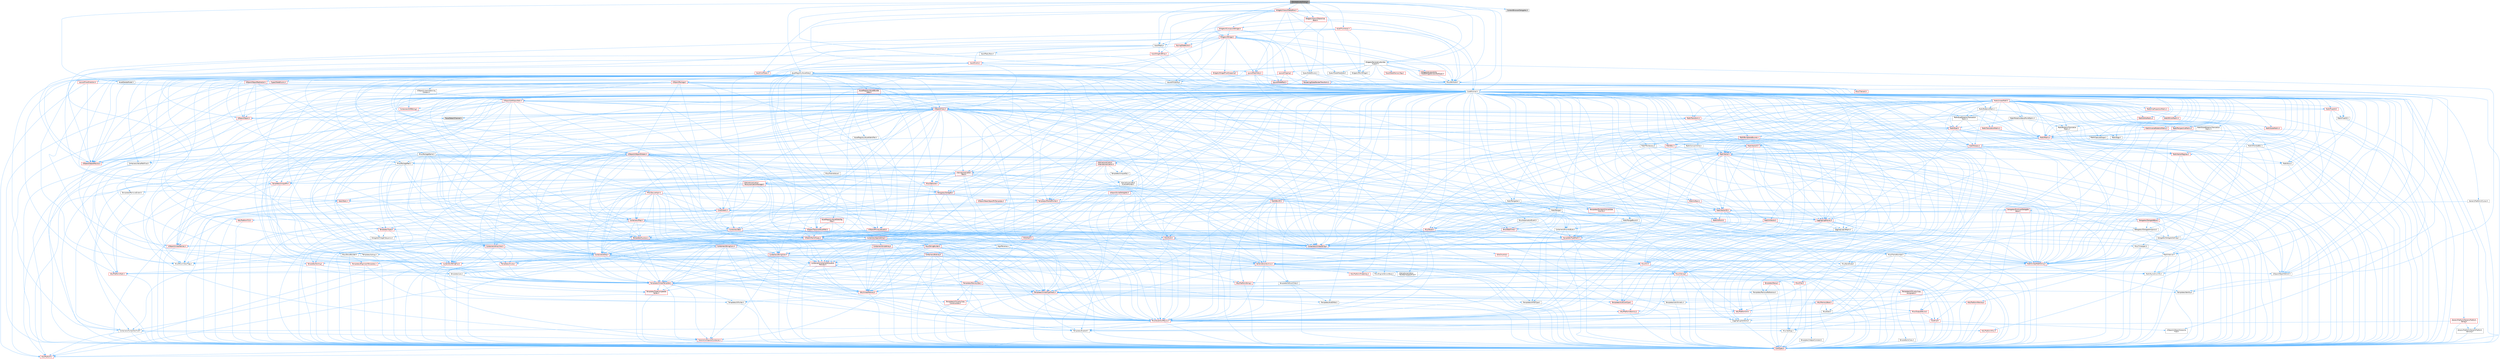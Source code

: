 digraph "SDeleteAssetsDialog.h"
{
 // INTERACTIVE_SVG=YES
 // LATEX_PDF_SIZE
  bgcolor="transparent";
  edge [fontname=Helvetica,fontsize=10,labelfontname=Helvetica,labelfontsize=10];
  node [fontname=Helvetica,fontsize=10,shape=box,height=0.2,width=0.4];
  Node1 [id="Node000001",label="SDeleteAssetsDialog.h",height=0.2,width=0.4,color="gray40", fillcolor="grey60", style="filled", fontcolor="black",tooltip=" "];
  Node1 -> Node2 [id="edge1_Node000001_Node000002",color="steelblue1",style="solid",tooltip=" "];
  Node2 [id="Node000002",label="CoreMinimal.h",height=0.2,width=0.4,color="grey40", fillcolor="white", style="filled",URL="$d7/d67/CoreMinimal_8h.html",tooltip=" "];
  Node2 -> Node3 [id="edge2_Node000002_Node000003",color="steelblue1",style="solid",tooltip=" "];
  Node3 [id="Node000003",label="CoreTypes.h",height=0.2,width=0.4,color="red", fillcolor="#FFF0F0", style="filled",URL="$dc/dec/CoreTypes_8h.html",tooltip=" "];
  Node3 -> Node4 [id="edge3_Node000003_Node000004",color="steelblue1",style="solid",tooltip=" "];
  Node4 [id="Node000004",label="HAL/Platform.h",height=0.2,width=0.4,color="red", fillcolor="#FFF0F0", style="filled",URL="$d9/dd0/Platform_8h.html",tooltip=" "];
  Node2 -> Node17 [id="edge4_Node000002_Node000017",color="steelblue1",style="solid",tooltip=" "];
  Node17 [id="Node000017",label="CoreFwd.h",height=0.2,width=0.4,color="red", fillcolor="#FFF0F0", style="filled",URL="$d1/d1e/CoreFwd_8h.html",tooltip=" "];
  Node17 -> Node3 [id="edge5_Node000017_Node000003",color="steelblue1",style="solid",tooltip=" "];
  Node17 -> Node18 [id="edge6_Node000017_Node000018",color="steelblue1",style="solid",tooltip=" "];
  Node18 [id="Node000018",label="Containers/ContainersFwd.h",height=0.2,width=0.4,color="grey40", fillcolor="white", style="filled",URL="$d4/d0a/ContainersFwd_8h.html",tooltip=" "];
  Node18 -> Node4 [id="edge7_Node000018_Node000004",color="steelblue1",style="solid",tooltip=" "];
  Node18 -> Node3 [id="edge8_Node000018_Node000003",color="steelblue1",style="solid",tooltip=" "];
  Node18 -> Node19 [id="edge9_Node000018_Node000019",color="steelblue1",style="solid",tooltip=" "];
  Node19 [id="Node000019",label="Traits/IsContiguousContainer.h",height=0.2,width=0.4,color="red", fillcolor="#FFF0F0", style="filled",URL="$d5/d3c/IsContiguousContainer_8h.html",tooltip=" "];
  Node19 -> Node3 [id="edge10_Node000019_Node000003",color="steelblue1",style="solid",tooltip=" "];
  Node17 -> Node23 [id="edge11_Node000017_Node000023",color="steelblue1",style="solid",tooltip=" "];
  Node23 [id="Node000023",label="UObject/UObjectHierarchy\lFwd.h",height=0.2,width=0.4,color="grey40", fillcolor="white", style="filled",URL="$d3/d13/UObjectHierarchyFwd_8h.html",tooltip=" "];
  Node2 -> Node23 [id="edge12_Node000002_Node000023",color="steelblue1",style="solid",tooltip=" "];
  Node2 -> Node18 [id="edge13_Node000002_Node000018",color="steelblue1",style="solid",tooltip=" "];
  Node2 -> Node24 [id="edge14_Node000002_Node000024",color="steelblue1",style="solid",tooltip=" "];
  Node24 [id="Node000024",label="Misc/VarArgs.h",height=0.2,width=0.4,color="grey40", fillcolor="white", style="filled",URL="$d5/d6f/VarArgs_8h.html",tooltip=" "];
  Node24 -> Node3 [id="edge15_Node000024_Node000003",color="steelblue1",style="solid",tooltip=" "];
  Node2 -> Node25 [id="edge16_Node000002_Node000025",color="steelblue1",style="solid",tooltip=" "];
  Node25 [id="Node000025",label="Logging/LogVerbosity.h",height=0.2,width=0.4,color="grey40", fillcolor="white", style="filled",URL="$d2/d8f/LogVerbosity_8h.html",tooltip=" "];
  Node25 -> Node3 [id="edge17_Node000025_Node000003",color="steelblue1",style="solid",tooltip=" "];
  Node2 -> Node26 [id="edge18_Node000002_Node000026",color="steelblue1",style="solid",tooltip=" "];
  Node26 [id="Node000026",label="Misc/OutputDevice.h",height=0.2,width=0.4,color="red", fillcolor="#FFF0F0", style="filled",URL="$d7/d32/OutputDevice_8h.html",tooltip=" "];
  Node26 -> Node17 [id="edge19_Node000026_Node000017",color="steelblue1",style="solid",tooltip=" "];
  Node26 -> Node3 [id="edge20_Node000026_Node000003",color="steelblue1",style="solid",tooltip=" "];
  Node26 -> Node25 [id="edge21_Node000026_Node000025",color="steelblue1",style="solid",tooltip=" "];
  Node26 -> Node24 [id="edge22_Node000026_Node000024",color="steelblue1",style="solid",tooltip=" "];
  Node2 -> Node32 [id="edge23_Node000002_Node000032",color="steelblue1",style="solid",tooltip=" "];
  Node32 [id="Node000032",label="HAL/PlatformCrt.h",height=0.2,width=0.4,color="red", fillcolor="#FFF0F0", style="filled",URL="$d8/d75/PlatformCrt_8h.html",tooltip=" "];
  Node2 -> Node42 [id="edge24_Node000002_Node000042",color="steelblue1",style="solid",tooltip=" "];
  Node42 [id="Node000042",label="HAL/PlatformMisc.h",height=0.2,width=0.4,color="red", fillcolor="#FFF0F0", style="filled",URL="$d0/df5/PlatformMisc_8h.html",tooltip=" "];
  Node42 -> Node3 [id="edge25_Node000042_Node000003",color="steelblue1",style="solid",tooltip=" "];
  Node2 -> Node61 [id="edge26_Node000002_Node000061",color="steelblue1",style="solid",tooltip=" "];
  Node61 [id="Node000061",label="Misc/AssertionMacros.h",height=0.2,width=0.4,color="red", fillcolor="#FFF0F0", style="filled",URL="$d0/dfa/AssertionMacros_8h.html",tooltip=" "];
  Node61 -> Node3 [id="edge27_Node000061_Node000003",color="steelblue1",style="solid",tooltip=" "];
  Node61 -> Node4 [id="edge28_Node000061_Node000004",color="steelblue1",style="solid",tooltip=" "];
  Node61 -> Node42 [id="edge29_Node000061_Node000042",color="steelblue1",style="solid",tooltip=" "];
  Node61 -> Node62 [id="edge30_Node000061_Node000062",color="steelblue1",style="solid",tooltip=" "];
  Node62 [id="Node000062",label="Templates/EnableIf.h",height=0.2,width=0.4,color="grey40", fillcolor="white", style="filled",URL="$d7/d60/EnableIf_8h.html",tooltip=" "];
  Node62 -> Node3 [id="edge31_Node000062_Node000003",color="steelblue1",style="solid",tooltip=" "];
  Node61 -> Node24 [id="edge32_Node000061_Node000024",color="steelblue1",style="solid",tooltip=" "];
  Node2 -> Node70 [id="edge33_Node000002_Node000070",color="steelblue1",style="solid",tooltip=" "];
  Node70 [id="Node000070",label="Templates/IsPointer.h",height=0.2,width=0.4,color="grey40", fillcolor="white", style="filled",URL="$d7/d05/IsPointer_8h.html",tooltip=" "];
  Node70 -> Node3 [id="edge34_Node000070_Node000003",color="steelblue1",style="solid",tooltip=" "];
  Node2 -> Node71 [id="edge35_Node000002_Node000071",color="steelblue1",style="solid",tooltip=" "];
  Node71 [id="Node000071",label="HAL/PlatformMemory.h",height=0.2,width=0.4,color="red", fillcolor="#FFF0F0", style="filled",URL="$de/d68/PlatformMemory_8h.html",tooltip=" "];
  Node71 -> Node3 [id="edge36_Node000071_Node000003",color="steelblue1",style="solid",tooltip=" "];
  Node2 -> Node54 [id="edge37_Node000002_Node000054",color="steelblue1",style="solid",tooltip=" "];
  Node54 [id="Node000054",label="HAL/PlatformAtomics.h",height=0.2,width=0.4,color="red", fillcolor="#FFF0F0", style="filled",URL="$d3/d36/PlatformAtomics_8h.html",tooltip=" "];
  Node54 -> Node3 [id="edge38_Node000054_Node000003",color="steelblue1",style="solid",tooltip=" "];
  Node2 -> Node76 [id="edge39_Node000002_Node000076",color="steelblue1",style="solid",tooltip=" "];
  Node76 [id="Node000076",label="Misc/Exec.h",height=0.2,width=0.4,color="grey40", fillcolor="white", style="filled",URL="$de/ddb/Exec_8h.html",tooltip=" "];
  Node76 -> Node3 [id="edge40_Node000076_Node000003",color="steelblue1",style="solid",tooltip=" "];
  Node76 -> Node61 [id="edge41_Node000076_Node000061",color="steelblue1",style="solid",tooltip=" "];
  Node2 -> Node77 [id="edge42_Node000002_Node000077",color="steelblue1",style="solid",tooltip=" "];
  Node77 [id="Node000077",label="HAL/MemoryBase.h",height=0.2,width=0.4,color="red", fillcolor="#FFF0F0", style="filled",URL="$d6/d9f/MemoryBase_8h.html",tooltip=" "];
  Node77 -> Node3 [id="edge43_Node000077_Node000003",color="steelblue1",style="solid",tooltip=" "];
  Node77 -> Node54 [id="edge44_Node000077_Node000054",color="steelblue1",style="solid",tooltip=" "];
  Node77 -> Node32 [id="edge45_Node000077_Node000032",color="steelblue1",style="solid",tooltip=" "];
  Node77 -> Node76 [id="edge46_Node000077_Node000076",color="steelblue1",style="solid",tooltip=" "];
  Node77 -> Node26 [id="edge47_Node000077_Node000026",color="steelblue1",style="solid",tooltip=" "];
  Node2 -> Node87 [id="edge48_Node000002_Node000087",color="steelblue1",style="solid",tooltip=" "];
  Node87 [id="Node000087",label="HAL/UnrealMemory.h",height=0.2,width=0.4,color="red", fillcolor="#FFF0F0", style="filled",URL="$d9/d96/UnrealMemory_8h.html",tooltip=" "];
  Node87 -> Node3 [id="edge49_Node000087_Node000003",color="steelblue1",style="solid",tooltip=" "];
  Node87 -> Node77 [id="edge50_Node000087_Node000077",color="steelblue1",style="solid",tooltip=" "];
  Node87 -> Node71 [id="edge51_Node000087_Node000071",color="steelblue1",style="solid",tooltip=" "];
  Node87 -> Node70 [id="edge52_Node000087_Node000070",color="steelblue1",style="solid",tooltip=" "];
  Node2 -> Node89 [id="edge53_Node000002_Node000089",color="steelblue1",style="solid",tooltip=" "];
  Node89 [id="Node000089",label="Templates/IsArithmetic.h",height=0.2,width=0.4,color="grey40", fillcolor="white", style="filled",URL="$d2/d5d/IsArithmetic_8h.html",tooltip=" "];
  Node89 -> Node3 [id="edge54_Node000089_Node000003",color="steelblue1",style="solid",tooltip=" "];
  Node2 -> Node83 [id="edge55_Node000002_Node000083",color="steelblue1",style="solid",tooltip=" "];
  Node83 [id="Node000083",label="Templates/AndOrNot.h",height=0.2,width=0.4,color="grey40", fillcolor="white", style="filled",URL="$db/d0a/AndOrNot_8h.html",tooltip=" "];
  Node83 -> Node3 [id="edge56_Node000083_Node000003",color="steelblue1",style="solid",tooltip=" "];
  Node2 -> Node90 [id="edge57_Node000002_Node000090",color="steelblue1",style="solid",tooltip=" "];
  Node90 [id="Node000090",label="Templates/IsPODType.h",height=0.2,width=0.4,color="grey40", fillcolor="white", style="filled",URL="$d7/db1/IsPODType_8h.html",tooltip=" "];
  Node90 -> Node3 [id="edge58_Node000090_Node000003",color="steelblue1",style="solid",tooltip=" "];
  Node2 -> Node91 [id="edge59_Node000002_Node000091",color="steelblue1",style="solid",tooltip=" "];
  Node91 [id="Node000091",label="Templates/IsUECoreType.h",height=0.2,width=0.4,color="red", fillcolor="#FFF0F0", style="filled",URL="$d1/db8/IsUECoreType_8h.html",tooltip=" "];
  Node91 -> Node3 [id="edge60_Node000091_Node000003",color="steelblue1",style="solid",tooltip=" "];
  Node2 -> Node84 [id="edge61_Node000002_Node000084",color="steelblue1",style="solid",tooltip=" "];
  Node84 [id="Node000084",label="Templates/IsTriviallyCopy\lConstructible.h",height=0.2,width=0.4,color="red", fillcolor="#FFF0F0", style="filled",URL="$d3/d78/IsTriviallyCopyConstructible_8h.html",tooltip=" "];
  Node84 -> Node3 [id="edge62_Node000084_Node000003",color="steelblue1",style="solid",tooltip=" "];
  Node2 -> Node92 [id="edge63_Node000002_Node000092",color="steelblue1",style="solid",tooltip=" "];
  Node92 [id="Node000092",label="Templates/UnrealTypeTraits.h",height=0.2,width=0.4,color="red", fillcolor="#FFF0F0", style="filled",URL="$d2/d2d/UnrealTypeTraits_8h.html",tooltip=" "];
  Node92 -> Node3 [id="edge64_Node000092_Node000003",color="steelblue1",style="solid",tooltip=" "];
  Node92 -> Node70 [id="edge65_Node000092_Node000070",color="steelblue1",style="solid",tooltip=" "];
  Node92 -> Node61 [id="edge66_Node000092_Node000061",color="steelblue1",style="solid",tooltip=" "];
  Node92 -> Node83 [id="edge67_Node000092_Node000083",color="steelblue1",style="solid",tooltip=" "];
  Node92 -> Node62 [id="edge68_Node000092_Node000062",color="steelblue1",style="solid",tooltip=" "];
  Node92 -> Node89 [id="edge69_Node000092_Node000089",color="steelblue1",style="solid",tooltip=" "];
  Node92 -> Node90 [id="edge70_Node000092_Node000090",color="steelblue1",style="solid",tooltip=" "];
  Node92 -> Node91 [id="edge71_Node000092_Node000091",color="steelblue1",style="solid",tooltip=" "];
  Node92 -> Node84 [id="edge72_Node000092_Node000084",color="steelblue1",style="solid",tooltip=" "];
  Node2 -> Node62 [id="edge73_Node000002_Node000062",color="steelblue1",style="solid",tooltip=" "];
  Node2 -> Node94 [id="edge74_Node000002_Node000094",color="steelblue1",style="solid",tooltip=" "];
  Node94 [id="Node000094",label="Templates/RemoveReference.h",height=0.2,width=0.4,color="grey40", fillcolor="white", style="filled",URL="$da/dbe/RemoveReference_8h.html",tooltip=" "];
  Node94 -> Node3 [id="edge75_Node000094_Node000003",color="steelblue1",style="solid",tooltip=" "];
  Node2 -> Node95 [id="edge76_Node000002_Node000095",color="steelblue1",style="solid",tooltip=" "];
  Node95 [id="Node000095",label="Templates/IntegralConstant.h",height=0.2,width=0.4,color="grey40", fillcolor="white", style="filled",URL="$db/d1b/IntegralConstant_8h.html",tooltip=" "];
  Node95 -> Node3 [id="edge77_Node000095_Node000003",color="steelblue1",style="solid",tooltip=" "];
  Node2 -> Node96 [id="edge78_Node000002_Node000096",color="steelblue1",style="solid",tooltip=" "];
  Node96 [id="Node000096",label="Templates/IsClass.h",height=0.2,width=0.4,color="grey40", fillcolor="white", style="filled",URL="$db/dcb/IsClass_8h.html",tooltip=" "];
  Node96 -> Node3 [id="edge79_Node000096_Node000003",color="steelblue1",style="solid",tooltip=" "];
  Node2 -> Node97 [id="edge80_Node000002_Node000097",color="steelblue1",style="solid",tooltip=" "];
  Node97 [id="Node000097",label="Templates/TypeCompatible\lBytes.h",height=0.2,width=0.4,color="red", fillcolor="#FFF0F0", style="filled",URL="$df/d0a/TypeCompatibleBytes_8h.html",tooltip=" "];
  Node97 -> Node3 [id="edge81_Node000097_Node000003",color="steelblue1",style="solid",tooltip=" "];
  Node2 -> Node19 [id="edge82_Node000002_Node000019",color="steelblue1",style="solid",tooltip=" "];
  Node2 -> Node98 [id="edge83_Node000002_Node000098",color="steelblue1",style="solid",tooltip=" "];
  Node98 [id="Node000098",label="Templates/UnrealTemplate.h",height=0.2,width=0.4,color="red", fillcolor="#FFF0F0", style="filled",URL="$d4/d24/UnrealTemplate_8h.html",tooltip=" "];
  Node98 -> Node3 [id="edge84_Node000098_Node000003",color="steelblue1",style="solid",tooltip=" "];
  Node98 -> Node70 [id="edge85_Node000098_Node000070",color="steelblue1",style="solid",tooltip=" "];
  Node98 -> Node87 [id="edge86_Node000098_Node000087",color="steelblue1",style="solid",tooltip=" "];
  Node98 -> Node92 [id="edge87_Node000098_Node000092",color="steelblue1",style="solid",tooltip=" "];
  Node98 -> Node94 [id="edge88_Node000098_Node000094",color="steelblue1",style="solid",tooltip=" "];
  Node98 -> Node97 [id="edge89_Node000098_Node000097",color="steelblue1",style="solid",tooltip=" "];
  Node98 -> Node65 [id="edge90_Node000098_Node000065",color="steelblue1",style="solid",tooltip=" "];
  Node65 [id="Node000065",label="Templates/Identity.h",height=0.2,width=0.4,color="grey40", fillcolor="white", style="filled",URL="$d0/dd5/Identity_8h.html",tooltip=" "];
  Node98 -> Node19 [id="edge91_Node000098_Node000019",color="steelblue1",style="solid",tooltip=" "];
  Node2 -> Node47 [id="edge92_Node000002_Node000047",color="steelblue1",style="solid",tooltip=" "];
  Node47 [id="Node000047",label="Math/NumericLimits.h",height=0.2,width=0.4,color="grey40", fillcolor="white", style="filled",URL="$df/d1b/NumericLimits_8h.html",tooltip=" "];
  Node47 -> Node3 [id="edge93_Node000047_Node000003",color="steelblue1",style="solid",tooltip=" "];
  Node2 -> Node102 [id="edge94_Node000002_Node000102",color="steelblue1",style="solid",tooltip=" "];
  Node102 [id="Node000102",label="HAL/PlatformMath.h",height=0.2,width=0.4,color="red", fillcolor="#FFF0F0", style="filled",URL="$dc/d53/PlatformMath_8h.html",tooltip=" "];
  Node102 -> Node3 [id="edge95_Node000102_Node000003",color="steelblue1",style="solid",tooltip=" "];
  Node2 -> Node85 [id="edge96_Node000002_Node000085",color="steelblue1",style="solid",tooltip=" "];
  Node85 [id="Node000085",label="Templates/IsTriviallyCopy\lAssignable.h",height=0.2,width=0.4,color="red", fillcolor="#FFF0F0", style="filled",URL="$d2/df2/IsTriviallyCopyAssignable_8h.html",tooltip=" "];
  Node85 -> Node3 [id="edge97_Node000085_Node000003",color="steelblue1",style="solid",tooltip=" "];
  Node2 -> Node110 [id="edge98_Node000002_Node000110",color="steelblue1",style="solid",tooltip=" "];
  Node110 [id="Node000110",label="Templates/MemoryOps.h",height=0.2,width=0.4,color="red", fillcolor="#FFF0F0", style="filled",URL="$db/dea/MemoryOps_8h.html",tooltip=" "];
  Node110 -> Node3 [id="edge99_Node000110_Node000003",color="steelblue1",style="solid",tooltip=" "];
  Node110 -> Node87 [id="edge100_Node000110_Node000087",color="steelblue1",style="solid",tooltip=" "];
  Node110 -> Node85 [id="edge101_Node000110_Node000085",color="steelblue1",style="solid",tooltip=" "];
  Node110 -> Node84 [id="edge102_Node000110_Node000084",color="steelblue1",style="solid",tooltip=" "];
  Node110 -> Node92 [id="edge103_Node000110_Node000092",color="steelblue1",style="solid",tooltip=" "];
  Node2 -> Node111 [id="edge104_Node000002_Node000111",color="steelblue1",style="solid",tooltip=" "];
  Node111 [id="Node000111",label="Containers/ContainerAllocation\lPolicies.h",height=0.2,width=0.4,color="red", fillcolor="#FFF0F0", style="filled",URL="$d7/dff/ContainerAllocationPolicies_8h.html",tooltip=" "];
  Node111 -> Node3 [id="edge105_Node000111_Node000003",color="steelblue1",style="solid",tooltip=" "];
  Node111 -> Node111 [id="edge106_Node000111_Node000111",color="steelblue1",style="solid",tooltip=" "];
  Node111 -> Node102 [id="edge107_Node000111_Node000102",color="steelblue1",style="solid",tooltip=" "];
  Node111 -> Node87 [id="edge108_Node000111_Node000087",color="steelblue1",style="solid",tooltip=" "];
  Node111 -> Node47 [id="edge109_Node000111_Node000047",color="steelblue1",style="solid",tooltip=" "];
  Node111 -> Node61 [id="edge110_Node000111_Node000061",color="steelblue1",style="solid",tooltip=" "];
  Node111 -> Node110 [id="edge111_Node000111_Node000110",color="steelblue1",style="solid",tooltip=" "];
  Node111 -> Node97 [id="edge112_Node000111_Node000097",color="steelblue1",style="solid",tooltip=" "];
  Node2 -> Node114 [id="edge113_Node000002_Node000114",color="steelblue1",style="solid",tooltip=" "];
  Node114 [id="Node000114",label="Templates/IsEnumClass.h",height=0.2,width=0.4,color="grey40", fillcolor="white", style="filled",URL="$d7/d15/IsEnumClass_8h.html",tooltip=" "];
  Node114 -> Node3 [id="edge114_Node000114_Node000003",color="steelblue1",style="solid",tooltip=" "];
  Node114 -> Node83 [id="edge115_Node000114_Node000083",color="steelblue1",style="solid",tooltip=" "];
  Node2 -> Node115 [id="edge116_Node000002_Node000115",color="steelblue1",style="solid",tooltip=" "];
  Node115 [id="Node000115",label="HAL/PlatformProperties.h",height=0.2,width=0.4,color="red", fillcolor="#FFF0F0", style="filled",URL="$d9/db0/PlatformProperties_8h.html",tooltip=" "];
  Node115 -> Node3 [id="edge117_Node000115_Node000003",color="steelblue1",style="solid",tooltip=" "];
  Node2 -> Node118 [id="edge118_Node000002_Node000118",color="steelblue1",style="solid",tooltip=" "];
  Node118 [id="Node000118",label="Misc/EngineVersionBase.h",height=0.2,width=0.4,color="grey40", fillcolor="white", style="filled",URL="$d5/d2b/EngineVersionBase_8h.html",tooltip=" "];
  Node118 -> Node3 [id="edge119_Node000118_Node000003",color="steelblue1",style="solid",tooltip=" "];
  Node2 -> Node119 [id="edge120_Node000002_Node000119",color="steelblue1",style="solid",tooltip=" "];
  Node119 [id="Node000119",label="Internationalization\l/TextNamespaceFwd.h",height=0.2,width=0.4,color="grey40", fillcolor="white", style="filled",URL="$d8/d97/TextNamespaceFwd_8h.html",tooltip=" "];
  Node119 -> Node3 [id="edge121_Node000119_Node000003",color="steelblue1",style="solid",tooltip=" "];
  Node2 -> Node120 [id="edge122_Node000002_Node000120",color="steelblue1",style="solid",tooltip=" "];
  Node120 [id="Node000120",label="Serialization/Archive.h",height=0.2,width=0.4,color="red", fillcolor="#FFF0F0", style="filled",URL="$d7/d3b/Archive_8h.html",tooltip=" "];
  Node120 -> Node17 [id="edge123_Node000120_Node000017",color="steelblue1",style="solid",tooltip=" "];
  Node120 -> Node3 [id="edge124_Node000120_Node000003",color="steelblue1",style="solid",tooltip=" "];
  Node120 -> Node115 [id="edge125_Node000120_Node000115",color="steelblue1",style="solid",tooltip=" "];
  Node120 -> Node119 [id="edge126_Node000120_Node000119",color="steelblue1",style="solid",tooltip=" "];
  Node120 -> Node61 [id="edge127_Node000120_Node000061",color="steelblue1",style="solid",tooltip=" "];
  Node120 -> Node118 [id="edge128_Node000120_Node000118",color="steelblue1",style="solid",tooltip=" "];
  Node120 -> Node24 [id="edge129_Node000120_Node000024",color="steelblue1",style="solid",tooltip=" "];
  Node120 -> Node62 [id="edge130_Node000120_Node000062",color="steelblue1",style="solid",tooltip=" "];
  Node120 -> Node114 [id="edge131_Node000120_Node000114",color="steelblue1",style="solid",tooltip=" "];
  Node120 -> Node98 [id="edge132_Node000120_Node000098",color="steelblue1",style="solid",tooltip=" "];
  Node120 -> Node123 [id="edge133_Node000120_Node000123",color="steelblue1",style="solid",tooltip=" "];
  Node123 [id="Node000123",label="UObject/ObjectVersion.h",height=0.2,width=0.4,color="grey40", fillcolor="white", style="filled",URL="$da/d63/ObjectVersion_8h.html",tooltip=" "];
  Node123 -> Node3 [id="edge134_Node000123_Node000003",color="steelblue1",style="solid",tooltip=" "];
  Node2 -> Node124 [id="edge135_Node000002_Node000124",color="steelblue1",style="solid",tooltip=" "];
  Node124 [id="Node000124",label="Templates/Less.h",height=0.2,width=0.4,color="grey40", fillcolor="white", style="filled",URL="$de/dc8/Less_8h.html",tooltip=" "];
  Node124 -> Node3 [id="edge136_Node000124_Node000003",color="steelblue1",style="solid",tooltip=" "];
  Node124 -> Node98 [id="edge137_Node000124_Node000098",color="steelblue1",style="solid",tooltip=" "];
  Node2 -> Node125 [id="edge138_Node000002_Node000125",color="steelblue1",style="solid",tooltip=" "];
  Node125 [id="Node000125",label="Templates/Sorting.h",height=0.2,width=0.4,color="red", fillcolor="#FFF0F0", style="filled",URL="$d3/d9e/Sorting_8h.html",tooltip=" "];
  Node125 -> Node3 [id="edge139_Node000125_Node000003",color="steelblue1",style="solid",tooltip=" "];
  Node125 -> Node102 [id="edge140_Node000125_Node000102",color="steelblue1",style="solid",tooltip=" "];
  Node125 -> Node124 [id="edge141_Node000125_Node000124",color="steelblue1",style="solid",tooltip=" "];
  Node2 -> Node136 [id="edge142_Node000002_Node000136",color="steelblue1",style="solid",tooltip=" "];
  Node136 [id="Node000136",label="Misc/Char.h",height=0.2,width=0.4,color="red", fillcolor="#FFF0F0", style="filled",URL="$d0/d58/Char_8h.html",tooltip=" "];
  Node136 -> Node3 [id="edge143_Node000136_Node000003",color="steelblue1",style="solid",tooltip=" "];
  Node2 -> Node139 [id="edge144_Node000002_Node000139",color="steelblue1",style="solid",tooltip=" "];
  Node139 [id="Node000139",label="GenericPlatform/GenericPlatform\lStricmp.h",height=0.2,width=0.4,color="grey40", fillcolor="white", style="filled",URL="$d2/d86/GenericPlatformStricmp_8h.html",tooltip=" "];
  Node139 -> Node3 [id="edge145_Node000139_Node000003",color="steelblue1",style="solid",tooltip=" "];
  Node2 -> Node140 [id="edge146_Node000002_Node000140",color="steelblue1",style="solid",tooltip=" "];
  Node140 [id="Node000140",label="GenericPlatform/GenericPlatform\lString.h",height=0.2,width=0.4,color="red", fillcolor="#FFF0F0", style="filled",URL="$dd/d20/GenericPlatformString_8h.html",tooltip=" "];
  Node140 -> Node3 [id="edge147_Node000140_Node000003",color="steelblue1",style="solid",tooltip=" "];
  Node140 -> Node139 [id="edge148_Node000140_Node000139",color="steelblue1",style="solid",tooltip=" "];
  Node140 -> Node62 [id="edge149_Node000140_Node000062",color="steelblue1",style="solid",tooltip=" "];
  Node2 -> Node73 [id="edge150_Node000002_Node000073",color="steelblue1",style="solid",tooltip=" "];
  Node73 [id="Node000073",label="HAL/PlatformString.h",height=0.2,width=0.4,color="red", fillcolor="#FFF0F0", style="filled",URL="$db/db5/PlatformString_8h.html",tooltip=" "];
  Node73 -> Node3 [id="edge151_Node000073_Node000003",color="steelblue1",style="solid",tooltip=" "];
  Node2 -> Node143 [id="edge152_Node000002_Node000143",color="steelblue1",style="solid",tooltip=" "];
  Node143 [id="Node000143",label="Misc/CString.h",height=0.2,width=0.4,color="red", fillcolor="#FFF0F0", style="filled",URL="$d2/d49/CString_8h.html",tooltip=" "];
  Node143 -> Node3 [id="edge153_Node000143_Node000003",color="steelblue1",style="solid",tooltip=" "];
  Node143 -> Node32 [id="edge154_Node000143_Node000032",color="steelblue1",style="solid",tooltip=" "];
  Node143 -> Node73 [id="edge155_Node000143_Node000073",color="steelblue1",style="solid",tooltip=" "];
  Node143 -> Node61 [id="edge156_Node000143_Node000061",color="steelblue1",style="solid",tooltip=" "];
  Node143 -> Node136 [id="edge157_Node000143_Node000136",color="steelblue1",style="solid",tooltip=" "];
  Node143 -> Node24 [id="edge158_Node000143_Node000024",color="steelblue1",style="solid",tooltip=" "];
  Node2 -> Node144 [id="edge159_Node000002_Node000144",color="steelblue1",style="solid",tooltip=" "];
  Node144 [id="Node000144",label="Misc/Crc.h",height=0.2,width=0.4,color="red", fillcolor="#FFF0F0", style="filled",URL="$d4/dd2/Crc_8h.html",tooltip=" "];
  Node144 -> Node3 [id="edge160_Node000144_Node000003",color="steelblue1",style="solid",tooltip=" "];
  Node144 -> Node73 [id="edge161_Node000144_Node000073",color="steelblue1",style="solid",tooltip=" "];
  Node144 -> Node61 [id="edge162_Node000144_Node000061",color="steelblue1",style="solid",tooltip=" "];
  Node144 -> Node143 [id="edge163_Node000144_Node000143",color="steelblue1",style="solid",tooltip=" "];
  Node144 -> Node136 [id="edge164_Node000144_Node000136",color="steelblue1",style="solid",tooltip=" "];
  Node144 -> Node92 [id="edge165_Node000144_Node000092",color="steelblue1",style="solid",tooltip=" "];
  Node2 -> Node135 [id="edge166_Node000002_Node000135",color="steelblue1",style="solid",tooltip=" "];
  Node135 [id="Node000135",label="Math/UnrealMathUtility.h",height=0.2,width=0.4,color="red", fillcolor="#FFF0F0", style="filled",URL="$db/db8/UnrealMathUtility_8h.html",tooltip=" "];
  Node135 -> Node3 [id="edge167_Node000135_Node000003",color="steelblue1",style="solid",tooltip=" "];
  Node135 -> Node61 [id="edge168_Node000135_Node000061",color="steelblue1",style="solid",tooltip=" "];
  Node135 -> Node102 [id="edge169_Node000135_Node000102",color="steelblue1",style="solid",tooltip=" "];
  Node135 -> Node65 [id="edge170_Node000135_Node000065",color="steelblue1",style="solid",tooltip=" "];
  Node2 -> Node145 [id="edge171_Node000002_Node000145",color="steelblue1",style="solid",tooltip=" "];
  Node145 [id="Node000145",label="Containers/UnrealString.h",height=0.2,width=0.4,color="red", fillcolor="#FFF0F0", style="filled",URL="$d5/dba/UnrealString_8h.html",tooltip=" "];
  Node2 -> Node149 [id="edge172_Node000002_Node000149",color="steelblue1",style="solid",tooltip=" "];
  Node149 [id="Node000149",label="Containers/Array.h",height=0.2,width=0.4,color="red", fillcolor="#FFF0F0", style="filled",URL="$df/dd0/Array_8h.html",tooltip=" "];
  Node149 -> Node3 [id="edge173_Node000149_Node000003",color="steelblue1",style="solid",tooltip=" "];
  Node149 -> Node61 [id="edge174_Node000149_Node000061",color="steelblue1",style="solid",tooltip=" "];
  Node149 -> Node87 [id="edge175_Node000149_Node000087",color="steelblue1",style="solid",tooltip=" "];
  Node149 -> Node92 [id="edge176_Node000149_Node000092",color="steelblue1",style="solid",tooltip=" "];
  Node149 -> Node98 [id="edge177_Node000149_Node000098",color="steelblue1",style="solid",tooltip=" "];
  Node149 -> Node111 [id="edge178_Node000149_Node000111",color="steelblue1",style="solid",tooltip=" "];
  Node149 -> Node120 [id="edge179_Node000149_Node000120",color="steelblue1",style="solid",tooltip=" "];
  Node149 -> Node128 [id="edge180_Node000149_Node000128",color="steelblue1",style="solid",tooltip=" "];
  Node128 [id="Node000128",label="Templates/Invoke.h",height=0.2,width=0.4,color="red", fillcolor="#FFF0F0", style="filled",URL="$d7/deb/Invoke_8h.html",tooltip=" "];
  Node128 -> Node3 [id="edge181_Node000128_Node000003",color="steelblue1",style="solid",tooltip=" "];
  Node128 -> Node98 [id="edge182_Node000128_Node000098",color="steelblue1",style="solid",tooltip=" "];
  Node149 -> Node124 [id="edge183_Node000149_Node000124",color="steelblue1",style="solid",tooltip=" "];
  Node149 -> Node125 [id="edge184_Node000149_Node000125",color="steelblue1",style="solid",tooltip=" "];
  Node149 -> Node172 [id="edge185_Node000149_Node000172",color="steelblue1",style="solid",tooltip=" "];
  Node172 [id="Node000172",label="Templates/AlignmentTemplates.h",height=0.2,width=0.4,color="red", fillcolor="#FFF0F0", style="filled",URL="$dd/d32/AlignmentTemplates_8h.html",tooltip=" "];
  Node172 -> Node3 [id="edge186_Node000172_Node000003",color="steelblue1",style="solid",tooltip=" "];
  Node172 -> Node70 [id="edge187_Node000172_Node000070",color="steelblue1",style="solid",tooltip=" "];
  Node2 -> Node173 [id="edge188_Node000002_Node000173",color="steelblue1",style="solid",tooltip=" "];
  Node173 [id="Node000173",label="Misc/FrameNumber.h",height=0.2,width=0.4,color="grey40", fillcolor="white", style="filled",URL="$dd/dbd/FrameNumber_8h.html",tooltip=" "];
  Node173 -> Node3 [id="edge189_Node000173_Node000003",color="steelblue1",style="solid",tooltip=" "];
  Node173 -> Node47 [id="edge190_Node000173_Node000047",color="steelblue1",style="solid",tooltip=" "];
  Node173 -> Node135 [id="edge191_Node000173_Node000135",color="steelblue1",style="solid",tooltip=" "];
  Node173 -> Node62 [id="edge192_Node000173_Node000062",color="steelblue1",style="solid",tooltip=" "];
  Node173 -> Node92 [id="edge193_Node000173_Node000092",color="steelblue1",style="solid",tooltip=" "];
  Node2 -> Node174 [id="edge194_Node000002_Node000174",color="steelblue1",style="solid",tooltip=" "];
  Node174 [id="Node000174",label="Misc/Timespan.h",height=0.2,width=0.4,color="grey40", fillcolor="white", style="filled",URL="$da/dd9/Timespan_8h.html",tooltip=" "];
  Node174 -> Node3 [id="edge195_Node000174_Node000003",color="steelblue1",style="solid",tooltip=" "];
  Node174 -> Node175 [id="edge196_Node000174_Node000175",color="steelblue1",style="solid",tooltip=" "];
  Node175 [id="Node000175",label="Math/Interval.h",height=0.2,width=0.4,color="grey40", fillcolor="white", style="filled",URL="$d1/d55/Interval_8h.html",tooltip=" "];
  Node175 -> Node3 [id="edge197_Node000175_Node000003",color="steelblue1",style="solid",tooltip=" "];
  Node175 -> Node89 [id="edge198_Node000175_Node000089",color="steelblue1",style="solid",tooltip=" "];
  Node175 -> Node92 [id="edge199_Node000175_Node000092",color="steelblue1",style="solid",tooltip=" "];
  Node175 -> Node47 [id="edge200_Node000175_Node000047",color="steelblue1",style="solid",tooltip=" "];
  Node175 -> Node135 [id="edge201_Node000175_Node000135",color="steelblue1",style="solid",tooltip=" "];
  Node174 -> Node135 [id="edge202_Node000174_Node000135",color="steelblue1",style="solid",tooltip=" "];
  Node174 -> Node61 [id="edge203_Node000174_Node000061",color="steelblue1",style="solid",tooltip=" "];
  Node2 -> Node176 [id="edge204_Node000002_Node000176",color="steelblue1",style="solid",tooltip=" "];
  Node176 [id="Node000176",label="Containers/StringConv.h",height=0.2,width=0.4,color="red", fillcolor="#FFF0F0", style="filled",URL="$d3/ddf/StringConv_8h.html",tooltip=" "];
  Node176 -> Node3 [id="edge205_Node000176_Node000003",color="steelblue1",style="solid",tooltip=" "];
  Node176 -> Node61 [id="edge206_Node000176_Node000061",color="steelblue1",style="solid",tooltip=" "];
  Node176 -> Node111 [id="edge207_Node000176_Node000111",color="steelblue1",style="solid",tooltip=" "];
  Node176 -> Node149 [id="edge208_Node000176_Node000149",color="steelblue1",style="solid",tooltip=" "];
  Node176 -> Node143 [id="edge209_Node000176_Node000143",color="steelblue1",style="solid",tooltip=" "];
  Node176 -> Node177 [id="edge210_Node000176_Node000177",color="steelblue1",style="solid",tooltip=" "];
  Node177 [id="Node000177",label="Templates/IsArray.h",height=0.2,width=0.4,color="grey40", fillcolor="white", style="filled",URL="$d8/d8d/IsArray_8h.html",tooltip=" "];
  Node177 -> Node3 [id="edge211_Node000177_Node000003",color="steelblue1",style="solid",tooltip=" "];
  Node176 -> Node98 [id="edge212_Node000176_Node000098",color="steelblue1",style="solid",tooltip=" "];
  Node176 -> Node92 [id="edge213_Node000176_Node000092",color="steelblue1",style="solid",tooltip=" "];
  Node176 -> Node19 [id="edge214_Node000176_Node000019",color="steelblue1",style="solid",tooltip=" "];
  Node2 -> Node178 [id="edge215_Node000002_Node000178",color="steelblue1",style="solid",tooltip=" "];
  Node178 [id="Node000178",label="UObject/UnrealNames.h",height=0.2,width=0.4,color="red", fillcolor="#FFF0F0", style="filled",URL="$d8/db1/UnrealNames_8h.html",tooltip=" "];
  Node178 -> Node3 [id="edge216_Node000178_Node000003",color="steelblue1",style="solid",tooltip=" "];
  Node2 -> Node180 [id="edge217_Node000002_Node000180",color="steelblue1",style="solid",tooltip=" "];
  Node180 [id="Node000180",label="UObject/NameTypes.h",height=0.2,width=0.4,color="red", fillcolor="#FFF0F0", style="filled",URL="$d6/d35/NameTypes_8h.html",tooltip=" "];
  Node180 -> Node3 [id="edge218_Node000180_Node000003",color="steelblue1",style="solid",tooltip=" "];
  Node180 -> Node61 [id="edge219_Node000180_Node000061",color="steelblue1",style="solid",tooltip=" "];
  Node180 -> Node87 [id="edge220_Node000180_Node000087",color="steelblue1",style="solid",tooltip=" "];
  Node180 -> Node92 [id="edge221_Node000180_Node000092",color="steelblue1",style="solid",tooltip=" "];
  Node180 -> Node98 [id="edge222_Node000180_Node000098",color="steelblue1",style="solid",tooltip=" "];
  Node180 -> Node145 [id="edge223_Node000180_Node000145",color="steelblue1",style="solid",tooltip=" "];
  Node180 -> Node176 [id="edge224_Node000180_Node000176",color="steelblue1",style="solid",tooltip=" "];
  Node180 -> Node44 [id="edge225_Node000180_Node000044",color="steelblue1",style="solid",tooltip=" "];
  Node44 [id="Node000044",label="Containers/StringFwd.h",height=0.2,width=0.4,color="red", fillcolor="#FFF0F0", style="filled",URL="$df/d37/StringFwd_8h.html",tooltip=" "];
  Node44 -> Node3 [id="edge226_Node000044_Node000003",color="steelblue1",style="solid",tooltip=" "];
  Node44 -> Node19 [id="edge227_Node000044_Node000019",color="steelblue1",style="solid",tooltip=" "];
  Node180 -> Node178 [id="edge228_Node000180_Node000178",color="steelblue1",style="solid",tooltip=" "];
  Node180 -> Node184 [id="edge229_Node000180_Node000184",color="steelblue1",style="solid",tooltip=" "];
  Node184 [id="Node000184",label="Misc/StringBuilder.h",height=0.2,width=0.4,color="red", fillcolor="#FFF0F0", style="filled",URL="$d4/d52/StringBuilder_8h.html",tooltip=" "];
  Node184 -> Node44 [id="edge230_Node000184_Node000044",color="steelblue1",style="solid",tooltip=" "];
  Node184 -> Node185 [id="edge231_Node000184_Node000185",color="steelblue1",style="solid",tooltip=" "];
  Node185 [id="Node000185",label="Containers/StringView.h",height=0.2,width=0.4,color="red", fillcolor="#FFF0F0", style="filled",URL="$dd/dea/StringView_8h.html",tooltip=" "];
  Node185 -> Node3 [id="edge232_Node000185_Node000003",color="steelblue1",style="solid",tooltip=" "];
  Node185 -> Node44 [id="edge233_Node000185_Node000044",color="steelblue1",style="solid",tooltip=" "];
  Node185 -> Node87 [id="edge234_Node000185_Node000087",color="steelblue1",style="solid",tooltip=" "];
  Node185 -> Node47 [id="edge235_Node000185_Node000047",color="steelblue1",style="solid",tooltip=" "];
  Node185 -> Node135 [id="edge236_Node000185_Node000135",color="steelblue1",style="solid",tooltip=" "];
  Node185 -> Node144 [id="edge237_Node000185_Node000144",color="steelblue1",style="solid",tooltip=" "];
  Node185 -> Node143 [id="edge238_Node000185_Node000143",color="steelblue1",style="solid",tooltip=" "];
  Node185 -> Node98 [id="edge239_Node000185_Node000098",color="steelblue1",style="solid",tooltip=" "];
  Node185 -> Node19 [id="edge240_Node000185_Node000019",color="steelblue1",style="solid",tooltip=" "];
  Node184 -> Node3 [id="edge241_Node000184_Node000003",color="steelblue1",style="solid",tooltip=" "];
  Node184 -> Node73 [id="edge242_Node000184_Node000073",color="steelblue1",style="solid",tooltip=" "];
  Node184 -> Node87 [id="edge243_Node000184_Node000087",color="steelblue1",style="solid",tooltip=" "];
  Node184 -> Node61 [id="edge244_Node000184_Node000061",color="steelblue1",style="solid",tooltip=" "];
  Node184 -> Node143 [id="edge245_Node000184_Node000143",color="steelblue1",style="solid",tooltip=" "];
  Node184 -> Node62 [id="edge246_Node000184_Node000062",color="steelblue1",style="solid",tooltip=" "];
  Node184 -> Node98 [id="edge247_Node000184_Node000098",color="steelblue1",style="solid",tooltip=" "];
  Node184 -> Node92 [id="edge248_Node000184_Node000092",color="steelblue1",style="solid",tooltip=" "];
  Node184 -> Node19 [id="edge249_Node000184_Node000019",color="steelblue1",style="solid",tooltip=" "];
  Node2 -> Node188 [id="edge250_Node000002_Node000188",color="steelblue1",style="solid",tooltip=" "];
  Node188 [id="Node000188",label="Misc/Parse.h",height=0.2,width=0.4,color="red", fillcolor="#FFF0F0", style="filled",URL="$dc/d71/Parse_8h.html",tooltip=" "];
  Node188 -> Node44 [id="edge251_Node000188_Node000044",color="steelblue1",style="solid",tooltip=" "];
  Node188 -> Node145 [id="edge252_Node000188_Node000145",color="steelblue1",style="solid",tooltip=" "];
  Node188 -> Node3 [id="edge253_Node000188_Node000003",color="steelblue1",style="solid",tooltip=" "];
  Node188 -> Node32 [id="edge254_Node000188_Node000032",color="steelblue1",style="solid",tooltip=" "];
  Node188 -> Node49 [id="edge255_Node000188_Node000049",color="steelblue1",style="solid",tooltip=" "];
  Node49 [id="Node000049",label="Misc/EnumClassFlags.h",height=0.2,width=0.4,color="grey40", fillcolor="white", style="filled",URL="$d8/de7/EnumClassFlags_8h.html",tooltip=" "];
  Node188 -> Node189 [id="edge256_Node000188_Node000189",color="steelblue1",style="solid",tooltip=" "];
  Node189 [id="Node000189",label="Templates/Function.h",height=0.2,width=0.4,color="red", fillcolor="#FFF0F0", style="filled",URL="$df/df5/Function_8h.html",tooltip=" "];
  Node189 -> Node3 [id="edge257_Node000189_Node000003",color="steelblue1",style="solid",tooltip=" "];
  Node189 -> Node61 [id="edge258_Node000189_Node000061",color="steelblue1",style="solid",tooltip=" "];
  Node189 -> Node87 [id="edge259_Node000189_Node000087",color="steelblue1",style="solid",tooltip=" "];
  Node189 -> Node92 [id="edge260_Node000189_Node000092",color="steelblue1",style="solid",tooltip=" "];
  Node189 -> Node128 [id="edge261_Node000189_Node000128",color="steelblue1",style="solid",tooltip=" "];
  Node189 -> Node98 [id="edge262_Node000189_Node000098",color="steelblue1",style="solid",tooltip=" "];
  Node189 -> Node135 [id="edge263_Node000189_Node000135",color="steelblue1",style="solid",tooltip=" "];
  Node2 -> Node172 [id="edge264_Node000002_Node000172",color="steelblue1",style="solid",tooltip=" "];
  Node2 -> Node191 [id="edge265_Node000002_Node000191",color="steelblue1",style="solid",tooltip=" "];
  Node191 [id="Node000191",label="Misc/StructBuilder.h",height=0.2,width=0.4,color="grey40", fillcolor="white", style="filled",URL="$d9/db3/StructBuilder_8h.html",tooltip=" "];
  Node191 -> Node3 [id="edge266_Node000191_Node000003",color="steelblue1",style="solid",tooltip=" "];
  Node191 -> Node135 [id="edge267_Node000191_Node000135",color="steelblue1",style="solid",tooltip=" "];
  Node191 -> Node172 [id="edge268_Node000191_Node000172",color="steelblue1",style="solid",tooltip=" "];
  Node2 -> Node104 [id="edge269_Node000002_Node000104",color="steelblue1",style="solid",tooltip=" "];
  Node104 [id="Node000104",label="Templates/Decay.h",height=0.2,width=0.4,color="red", fillcolor="#FFF0F0", style="filled",URL="$dd/d0f/Decay_8h.html",tooltip=" "];
  Node104 -> Node3 [id="edge270_Node000104_Node000003",color="steelblue1",style="solid",tooltip=" "];
  Node104 -> Node94 [id="edge271_Node000104_Node000094",color="steelblue1",style="solid",tooltip=" "];
  Node2 -> Node192 [id="edge272_Node000002_Node000192",color="steelblue1",style="solid",tooltip=" "];
  Node192 [id="Node000192",label="Templates/PointerIsConvertible\lFromTo.h",height=0.2,width=0.4,color="red", fillcolor="#FFF0F0", style="filled",URL="$d6/d65/PointerIsConvertibleFromTo_8h.html",tooltip=" "];
  Node192 -> Node3 [id="edge273_Node000192_Node000003",color="steelblue1",style="solid",tooltip=" "];
  Node2 -> Node128 [id="edge274_Node000002_Node000128",color="steelblue1",style="solid",tooltip=" "];
  Node2 -> Node189 [id="edge275_Node000002_Node000189",color="steelblue1",style="solid",tooltip=" "];
  Node2 -> Node161 [id="edge276_Node000002_Node000161",color="steelblue1",style="solid",tooltip=" "];
  Node161 [id="Node000161",label="Templates/TypeHash.h",height=0.2,width=0.4,color="red", fillcolor="#FFF0F0", style="filled",URL="$d1/d62/TypeHash_8h.html",tooltip=" "];
  Node161 -> Node3 [id="edge277_Node000161_Node000003",color="steelblue1",style="solid",tooltip=" "];
  Node161 -> Node144 [id="edge278_Node000161_Node000144",color="steelblue1",style="solid",tooltip=" "];
  Node2 -> Node193 [id="edge279_Node000002_Node000193",color="steelblue1",style="solid",tooltip=" "];
  Node193 [id="Node000193",label="Containers/ScriptArray.h",height=0.2,width=0.4,color="red", fillcolor="#FFF0F0", style="filled",URL="$dc/daf/ScriptArray_8h.html",tooltip=" "];
  Node193 -> Node3 [id="edge280_Node000193_Node000003",color="steelblue1",style="solid",tooltip=" "];
  Node193 -> Node61 [id="edge281_Node000193_Node000061",color="steelblue1",style="solid",tooltip=" "];
  Node193 -> Node87 [id="edge282_Node000193_Node000087",color="steelblue1",style="solid",tooltip=" "];
  Node193 -> Node111 [id="edge283_Node000193_Node000111",color="steelblue1",style="solid",tooltip=" "];
  Node193 -> Node149 [id="edge284_Node000193_Node000149",color="steelblue1",style="solid",tooltip=" "];
  Node2 -> Node194 [id="edge285_Node000002_Node000194",color="steelblue1",style="solid",tooltip=" "];
  Node194 [id="Node000194",label="Containers/BitArray.h",height=0.2,width=0.4,color="red", fillcolor="#FFF0F0", style="filled",URL="$d1/de4/BitArray_8h.html",tooltip=" "];
  Node194 -> Node111 [id="edge286_Node000194_Node000111",color="steelblue1",style="solid",tooltip=" "];
  Node194 -> Node3 [id="edge287_Node000194_Node000003",color="steelblue1",style="solid",tooltip=" "];
  Node194 -> Node54 [id="edge288_Node000194_Node000054",color="steelblue1",style="solid",tooltip=" "];
  Node194 -> Node87 [id="edge289_Node000194_Node000087",color="steelblue1",style="solid",tooltip=" "];
  Node194 -> Node135 [id="edge290_Node000194_Node000135",color="steelblue1",style="solid",tooltip=" "];
  Node194 -> Node61 [id="edge291_Node000194_Node000061",color="steelblue1",style="solid",tooltip=" "];
  Node194 -> Node49 [id="edge292_Node000194_Node000049",color="steelblue1",style="solid",tooltip=" "];
  Node194 -> Node120 [id="edge293_Node000194_Node000120",color="steelblue1",style="solid",tooltip=" "];
  Node194 -> Node62 [id="edge294_Node000194_Node000062",color="steelblue1",style="solid",tooltip=" "];
  Node194 -> Node128 [id="edge295_Node000194_Node000128",color="steelblue1",style="solid",tooltip=" "];
  Node194 -> Node98 [id="edge296_Node000194_Node000098",color="steelblue1",style="solid",tooltip=" "];
  Node194 -> Node92 [id="edge297_Node000194_Node000092",color="steelblue1",style="solid",tooltip=" "];
  Node2 -> Node195 [id="edge298_Node000002_Node000195",color="steelblue1",style="solid",tooltip=" "];
  Node195 [id="Node000195",label="Containers/SparseArray.h",height=0.2,width=0.4,color="red", fillcolor="#FFF0F0", style="filled",URL="$d5/dbf/SparseArray_8h.html",tooltip=" "];
  Node195 -> Node3 [id="edge299_Node000195_Node000003",color="steelblue1",style="solid",tooltip=" "];
  Node195 -> Node61 [id="edge300_Node000195_Node000061",color="steelblue1",style="solid",tooltip=" "];
  Node195 -> Node87 [id="edge301_Node000195_Node000087",color="steelblue1",style="solid",tooltip=" "];
  Node195 -> Node92 [id="edge302_Node000195_Node000092",color="steelblue1",style="solid",tooltip=" "];
  Node195 -> Node98 [id="edge303_Node000195_Node000098",color="steelblue1",style="solid",tooltip=" "];
  Node195 -> Node111 [id="edge304_Node000195_Node000111",color="steelblue1",style="solid",tooltip=" "];
  Node195 -> Node124 [id="edge305_Node000195_Node000124",color="steelblue1",style="solid",tooltip=" "];
  Node195 -> Node149 [id="edge306_Node000195_Node000149",color="steelblue1",style="solid",tooltip=" "];
  Node195 -> Node135 [id="edge307_Node000195_Node000135",color="steelblue1",style="solid",tooltip=" "];
  Node195 -> Node193 [id="edge308_Node000195_Node000193",color="steelblue1",style="solid",tooltip=" "];
  Node195 -> Node194 [id="edge309_Node000195_Node000194",color="steelblue1",style="solid",tooltip=" "];
  Node195 -> Node145 [id="edge310_Node000195_Node000145",color="steelblue1",style="solid",tooltip=" "];
  Node2 -> Node211 [id="edge311_Node000002_Node000211",color="steelblue1",style="solid",tooltip=" "];
  Node211 [id="Node000211",label="Containers/Set.h",height=0.2,width=0.4,color="red", fillcolor="#FFF0F0", style="filled",URL="$d4/d45/Set_8h.html",tooltip=" "];
  Node211 -> Node111 [id="edge312_Node000211_Node000111",color="steelblue1",style="solid",tooltip=" "];
  Node211 -> Node195 [id="edge313_Node000211_Node000195",color="steelblue1",style="solid",tooltip=" "];
  Node211 -> Node18 [id="edge314_Node000211_Node000018",color="steelblue1",style="solid",tooltip=" "];
  Node211 -> Node135 [id="edge315_Node000211_Node000135",color="steelblue1",style="solid",tooltip=" "];
  Node211 -> Node61 [id="edge316_Node000211_Node000061",color="steelblue1",style="solid",tooltip=" "];
  Node211 -> Node191 [id="edge317_Node000211_Node000191",color="steelblue1",style="solid",tooltip=" "];
  Node211 -> Node189 [id="edge318_Node000211_Node000189",color="steelblue1",style="solid",tooltip=" "];
  Node211 -> Node125 [id="edge319_Node000211_Node000125",color="steelblue1",style="solid",tooltip=" "];
  Node211 -> Node161 [id="edge320_Node000211_Node000161",color="steelblue1",style="solid",tooltip=" "];
  Node211 -> Node98 [id="edge321_Node000211_Node000098",color="steelblue1",style="solid",tooltip=" "];
  Node2 -> Node214 [id="edge322_Node000002_Node000214",color="steelblue1",style="solid",tooltip=" "];
  Node214 [id="Node000214",label="Algo/Reverse.h",height=0.2,width=0.4,color="grey40", fillcolor="white", style="filled",URL="$d5/d93/Reverse_8h.html",tooltip=" "];
  Node214 -> Node3 [id="edge323_Node000214_Node000003",color="steelblue1",style="solid",tooltip=" "];
  Node214 -> Node98 [id="edge324_Node000214_Node000098",color="steelblue1",style="solid",tooltip=" "];
  Node2 -> Node215 [id="edge325_Node000002_Node000215",color="steelblue1",style="solid",tooltip=" "];
  Node215 [id="Node000215",label="Containers/Map.h",height=0.2,width=0.4,color="red", fillcolor="#FFF0F0", style="filled",URL="$df/d79/Map_8h.html",tooltip=" "];
  Node215 -> Node3 [id="edge326_Node000215_Node000003",color="steelblue1",style="solid",tooltip=" "];
  Node215 -> Node214 [id="edge327_Node000215_Node000214",color="steelblue1",style="solid",tooltip=" "];
  Node215 -> Node211 [id="edge328_Node000215_Node000211",color="steelblue1",style="solid",tooltip=" "];
  Node215 -> Node145 [id="edge329_Node000215_Node000145",color="steelblue1",style="solid",tooltip=" "];
  Node215 -> Node61 [id="edge330_Node000215_Node000061",color="steelblue1",style="solid",tooltip=" "];
  Node215 -> Node191 [id="edge331_Node000215_Node000191",color="steelblue1",style="solid",tooltip=" "];
  Node215 -> Node189 [id="edge332_Node000215_Node000189",color="steelblue1",style="solid",tooltip=" "];
  Node215 -> Node125 [id="edge333_Node000215_Node000125",color="steelblue1",style="solid",tooltip=" "];
  Node215 -> Node216 [id="edge334_Node000215_Node000216",color="steelblue1",style="solid",tooltip=" "];
  Node216 [id="Node000216",label="Templates/Tuple.h",height=0.2,width=0.4,color="red", fillcolor="#FFF0F0", style="filled",URL="$d2/d4f/Tuple_8h.html",tooltip=" "];
  Node216 -> Node3 [id="edge335_Node000216_Node000003",color="steelblue1",style="solid",tooltip=" "];
  Node216 -> Node98 [id="edge336_Node000216_Node000098",color="steelblue1",style="solid",tooltip=" "];
  Node216 -> Node217 [id="edge337_Node000216_Node000217",color="steelblue1",style="solid",tooltip=" "];
  Node217 [id="Node000217",label="Delegates/IntegerSequence.h",height=0.2,width=0.4,color="grey40", fillcolor="white", style="filled",URL="$d2/dcc/IntegerSequence_8h.html",tooltip=" "];
  Node217 -> Node3 [id="edge338_Node000217_Node000003",color="steelblue1",style="solid",tooltip=" "];
  Node216 -> Node128 [id="edge339_Node000216_Node000128",color="steelblue1",style="solid",tooltip=" "];
  Node216 -> Node161 [id="edge340_Node000216_Node000161",color="steelblue1",style="solid",tooltip=" "];
  Node215 -> Node98 [id="edge341_Node000215_Node000098",color="steelblue1",style="solid",tooltip=" "];
  Node215 -> Node92 [id="edge342_Node000215_Node000092",color="steelblue1",style="solid",tooltip=" "];
  Node2 -> Node219 [id="edge343_Node000002_Node000219",color="steelblue1",style="solid",tooltip=" "];
  Node219 [id="Node000219",label="Math/IntPoint.h",height=0.2,width=0.4,color="red", fillcolor="#FFF0F0", style="filled",URL="$d3/df7/IntPoint_8h.html",tooltip=" "];
  Node219 -> Node3 [id="edge344_Node000219_Node000003",color="steelblue1",style="solid",tooltip=" "];
  Node219 -> Node61 [id="edge345_Node000219_Node000061",color="steelblue1",style="solid",tooltip=" "];
  Node219 -> Node188 [id="edge346_Node000219_Node000188",color="steelblue1",style="solid",tooltip=" "];
  Node219 -> Node135 [id="edge347_Node000219_Node000135",color="steelblue1",style="solid",tooltip=" "];
  Node219 -> Node145 [id="edge348_Node000219_Node000145",color="steelblue1",style="solid",tooltip=" "];
  Node219 -> Node161 [id="edge349_Node000219_Node000161",color="steelblue1",style="solid",tooltip=" "];
  Node2 -> Node221 [id="edge350_Node000002_Node000221",color="steelblue1",style="solid",tooltip=" "];
  Node221 [id="Node000221",label="Math/IntVector.h",height=0.2,width=0.4,color="red", fillcolor="#FFF0F0", style="filled",URL="$d7/d44/IntVector_8h.html",tooltip=" "];
  Node221 -> Node3 [id="edge351_Node000221_Node000003",color="steelblue1",style="solid",tooltip=" "];
  Node221 -> Node144 [id="edge352_Node000221_Node000144",color="steelblue1",style="solid",tooltip=" "];
  Node221 -> Node188 [id="edge353_Node000221_Node000188",color="steelblue1",style="solid",tooltip=" "];
  Node221 -> Node135 [id="edge354_Node000221_Node000135",color="steelblue1",style="solid",tooltip=" "];
  Node221 -> Node145 [id="edge355_Node000221_Node000145",color="steelblue1",style="solid",tooltip=" "];
  Node2 -> Node222 [id="edge356_Node000002_Node000222",color="steelblue1",style="solid",tooltip=" "];
  Node222 [id="Node000222",label="Logging/LogCategory.h",height=0.2,width=0.4,color="grey40", fillcolor="white", style="filled",URL="$d9/d36/LogCategory_8h.html",tooltip=" "];
  Node222 -> Node3 [id="edge357_Node000222_Node000003",color="steelblue1",style="solid",tooltip=" "];
  Node222 -> Node25 [id="edge358_Node000222_Node000025",color="steelblue1",style="solid",tooltip=" "];
  Node222 -> Node180 [id="edge359_Node000222_Node000180",color="steelblue1",style="solid",tooltip=" "];
  Node2 -> Node223 [id="edge360_Node000002_Node000223",color="steelblue1",style="solid",tooltip=" "];
  Node223 [id="Node000223",label="Logging/LogMacros.h",height=0.2,width=0.4,color="red", fillcolor="#FFF0F0", style="filled",URL="$d0/d16/LogMacros_8h.html",tooltip=" "];
  Node223 -> Node145 [id="edge361_Node000223_Node000145",color="steelblue1",style="solid",tooltip=" "];
  Node223 -> Node3 [id="edge362_Node000223_Node000003",color="steelblue1",style="solid",tooltip=" "];
  Node223 -> Node222 [id="edge363_Node000223_Node000222",color="steelblue1",style="solid",tooltip=" "];
  Node223 -> Node25 [id="edge364_Node000223_Node000025",color="steelblue1",style="solid",tooltip=" "];
  Node223 -> Node61 [id="edge365_Node000223_Node000061",color="steelblue1",style="solid",tooltip=" "];
  Node223 -> Node24 [id="edge366_Node000223_Node000024",color="steelblue1",style="solid",tooltip=" "];
  Node223 -> Node62 [id="edge367_Node000223_Node000062",color="steelblue1",style="solid",tooltip=" "];
  Node2 -> Node226 [id="edge368_Node000002_Node000226",color="steelblue1",style="solid",tooltip=" "];
  Node226 [id="Node000226",label="Math/Vector2D.h",height=0.2,width=0.4,color="red", fillcolor="#FFF0F0", style="filled",URL="$d3/db0/Vector2D_8h.html",tooltip=" "];
  Node226 -> Node3 [id="edge369_Node000226_Node000003",color="steelblue1",style="solid",tooltip=" "];
  Node226 -> Node61 [id="edge370_Node000226_Node000061",color="steelblue1",style="solid",tooltip=" "];
  Node226 -> Node144 [id="edge371_Node000226_Node000144",color="steelblue1",style="solid",tooltip=" "];
  Node226 -> Node135 [id="edge372_Node000226_Node000135",color="steelblue1",style="solid",tooltip=" "];
  Node226 -> Node145 [id="edge373_Node000226_Node000145",color="steelblue1",style="solid",tooltip=" "];
  Node226 -> Node188 [id="edge374_Node000226_Node000188",color="steelblue1",style="solid",tooltip=" "];
  Node226 -> Node219 [id="edge375_Node000226_Node000219",color="steelblue1",style="solid",tooltip=" "];
  Node226 -> Node223 [id="edge376_Node000226_Node000223",color="steelblue1",style="solid",tooltip=" "];
  Node2 -> Node230 [id="edge377_Node000002_Node000230",color="steelblue1",style="solid",tooltip=" "];
  Node230 [id="Node000230",label="Math/IntRect.h",height=0.2,width=0.4,color="red", fillcolor="#FFF0F0", style="filled",URL="$d7/d53/IntRect_8h.html",tooltip=" "];
  Node230 -> Node3 [id="edge378_Node000230_Node000003",color="steelblue1",style="solid",tooltip=" "];
  Node230 -> Node135 [id="edge379_Node000230_Node000135",color="steelblue1",style="solid",tooltip=" "];
  Node230 -> Node145 [id="edge380_Node000230_Node000145",color="steelblue1",style="solid",tooltip=" "];
  Node230 -> Node219 [id="edge381_Node000230_Node000219",color="steelblue1",style="solid",tooltip=" "];
  Node230 -> Node226 [id="edge382_Node000230_Node000226",color="steelblue1",style="solid",tooltip=" "];
  Node2 -> Node231 [id="edge383_Node000002_Node000231",color="steelblue1",style="solid",tooltip=" "];
  Node231 [id="Node000231",label="Misc/ByteSwap.h",height=0.2,width=0.4,color="grey40", fillcolor="white", style="filled",URL="$dc/dd7/ByteSwap_8h.html",tooltip=" "];
  Node231 -> Node3 [id="edge384_Node000231_Node000003",color="steelblue1",style="solid",tooltip=" "];
  Node231 -> Node32 [id="edge385_Node000231_Node000032",color="steelblue1",style="solid",tooltip=" "];
  Node2 -> Node160 [id="edge386_Node000002_Node000160",color="steelblue1",style="solid",tooltip=" "];
  Node160 [id="Node000160",label="Containers/EnumAsByte.h",height=0.2,width=0.4,color="grey40", fillcolor="white", style="filled",URL="$d6/d9a/EnumAsByte_8h.html",tooltip=" "];
  Node160 -> Node3 [id="edge387_Node000160_Node000003",color="steelblue1",style="solid",tooltip=" "];
  Node160 -> Node90 [id="edge388_Node000160_Node000090",color="steelblue1",style="solid",tooltip=" "];
  Node160 -> Node161 [id="edge389_Node000160_Node000161",color="steelblue1",style="solid",tooltip=" "];
  Node2 -> Node232 [id="edge390_Node000002_Node000232",color="steelblue1",style="solid",tooltip=" "];
  Node232 [id="Node000232",label="HAL/PlatformTLS.h",height=0.2,width=0.4,color="red", fillcolor="#FFF0F0", style="filled",URL="$d0/def/PlatformTLS_8h.html",tooltip=" "];
  Node232 -> Node3 [id="edge391_Node000232_Node000003",color="steelblue1",style="solid",tooltip=" "];
  Node2 -> Node235 [id="edge392_Node000002_Node000235",color="steelblue1",style="solid",tooltip=" "];
  Node235 [id="Node000235",label="CoreGlobals.h",height=0.2,width=0.4,color="red", fillcolor="#FFF0F0", style="filled",URL="$d5/d8c/CoreGlobals_8h.html",tooltip=" "];
  Node235 -> Node145 [id="edge393_Node000235_Node000145",color="steelblue1",style="solid",tooltip=" "];
  Node235 -> Node3 [id="edge394_Node000235_Node000003",color="steelblue1",style="solid",tooltip=" "];
  Node235 -> Node232 [id="edge395_Node000235_Node000232",color="steelblue1",style="solid",tooltip=" "];
  Node235 -> Node223 [id="edge396_Node000235_Node000223",color="steelblue1",style="solid",tooltip=" "];
  Node235 -> Node49 [id="edge397_Node000235_Node000049",color="steelblue1",style="solid",tooltip=" "];
  Node235 -> Node26 [id="edge398_Node000235_Node000026",color="steelblue1",style="solid",tooltip=" "];
  Node235 -> Node180 [id="edge399_Node000235_Node000180",color="steelblue1",style="solid",tooltip=" "];
  Node2 -> Node236 [id="edge400_Node000002_Node000236",color="steelblue1",style="solid",tooltip=" "];
  Node236 [id="Node000236",label="Templates/SharedPointer.h",height=0.2,width=0.4,color="red", fillcolor="#FFF0F0", style="filled",URL="$d2/d17/SharedPointer_8h.html",tooltip=" "];
  Node236 -> Node3 [id="edge401_Node000236_Node000003",color="steelblue1",style="solid",tooltip=" "];
  Node236 -> Node192 [id="edge402_Node000236_Node000192",color="steelblue1",style="solid",tooltip=" "];
  Node236 -> Node61 [id="edge403_Node000236_Node000061",color="steelblue1",style="solid",tooltip=" "];
  Node236 -> Node87 [id="edge404_Node000236_Node000087",color="steelblue1",style="solid",tooltip=" "];
  Node236 -> Node149 [id="edge405_Node000236_Node000149",color="steelblue1",style="solid",tooltip=" "];
  Node236 -> Node215 [id="edge406_Node000236_Node000215",color="steelblue1",style="solid",tooltip=" "];
  Node236 -> Node235 [id="edge407_Node000236_Node000235",color="steelblue1",style="solid",tooltip=" "];
  Node2 -> Node241 [id="edge408_Node000002_Node000241",color="steelblue1",style="solid",tooltip=" "];
  Node241 [id="Node000241",label="Internationalization\l/CulturePointer.h",height=0.2,width=0.4,color="grey40", fillcolor="white", style="filled",URL="$d6/dbe/CulturePointer_8h.html",tooltip=" "];
  Node241 -> Node3 [id="edge409_Node000241_Node000003",color="steelblue1",style="solid",tooltip=" "];
  Node241 -> Node236 [id="edge410_Node000241_Node000236",color="steelblue1",style="solid",tooltip=" "];
  Node2 -> Node242 [id="edge411_Node000002_Node000242",color="steelblue1",style="solid",tooltip=" "];
  Node242 [id="Node000242",label="UObject/WeakObjectPtrTemplates.h",height=0.2,width=0.4,color="red", fillcolor="#FFF0F0", style="filled",URL="$d8/d3b/WeakObjectPtrTemplates_8h.html",tooltip=" "];
  Node242 -> Node3 [id="edge412_Node000242_Node000003",color="steelblue1",style="solid",tooltip=" "];
  Node242 -> Node215 [id="edge413_Node000242_Node000215",color="steelblue1",style="solid",tooltip=" "];
  Node2 -> Node245 [id="edge414_Node000002_Node000245",color="steelblue1",style="solid",tooltip=" "];
  Node245 [id="Node000245",label="Delegates/DelegateSettings.h",height=0.2,width=0.4,color="grey40", fillcolor="white", style="filled",URL="$d0/d97/DelegateSettings_8h.html",tooltip=" "];
  Node245 -> Node3 [id="edge415_Node000245_Node000003",color="steelblue1",style="solid",tooltip=" "];
  Node2 -> Node246 [id="edge416_Node000002_Node000246",color="steelblue1",style="solid",tooltip=" "];
  Node246 [id="Node000246",label="Delegates/IDelegateInstance.h",height=0.2,width=0.4,color="grey40", fillcolor="white", style="filled",URL="$d2/d10/IDelegateInstance_8h.html",tooltip=" "];
  Node246 -> Node3 [id="edge417_Node000246_Node000003",color="steelblue1",style="solid",tooltip=" "];
  Node246 -> Node161 [id="edge418_Node000246_Node000161",color="steelblue1",style="solid",tooltip=" "];
  Node246 -> Node180 [id="edge419_Node000246_Node000180",color="steelblue1",style="solid",tooltip=" "];
  Node246 -> Node245 [id="edge420_Node000246_Node000245",color="steelblue1",style="solid",tooltip=" "];
  Node2 -> Node247 [id="edge421_Node000002_Node000247",color="steelblue1",style="solid",tooltip=" "];
  Node247 [id="Node000247",label="Delegates/DelegateBase.h",height=0.2,width=0.4,color="red", fillcolor="#FFF0F0", style="filled",URL="$da/d67/DelegateBase_8h.html",tooltip=" "];
  Node247 -> Node3 [id="edge422_Node000247_Node000003",color="steelblue1",style="solid",tooltip=" "];
  Node247 -> Node111 [id="edge423_Node000247_Node000111",color="steelblue1",style="solid",tooltip=" "];
  Node247 -> Node135 [id="edge424_Node000247_Node000135",color="steelblue1",style="solid",tooltip=" "];
  Node247 -> Node180 [id="edge425_Node000247_Node000180",color="steelblue1",style="solid",tooltip=" "];
  Node247 -> Node245 [id="edge426_Node000247_Node000245",color="steelblue1",style="solid",tooltip=" "];
  Node247 -> Node246 [id="edge427_Node000247_Node000246",color="steelblue1",style="solid",tooltip=" "];
  Node2 -> Node255 [id="edge428_Node000002_Node000255",color="steelblue1",style="solid",tooltip=" "];
  Node255 [id="Node000255",label="Delegates/MulticastDelegate\lBase.h",height=0.2,width=0.4,color="red", fillcolor="#FFF0F0", style="filled",URL="$db/d16/MulticastDelegateBase_8h.html",tooltip=" "];
  Node255 -> Node3 [id="edge429_Node000255_Node000003",color="steelblue1",style="solid",tooltip=" "];
  Node255 -> Node111 [id="edge430_Node000255_Node000111",color="steelblue1",style="solid",tooltip=" "];
  Node255 -> Node149 [id="edge431_Node000255_Node000149",color="steelblue1",style="solid",tooltip=" "];
  Node255 -> Node135 [id="edge432_Node000255_Node000135",color="steelblue1",style="solid",tooltip=" "];
  Node255 -> Node246 [id="edge433_Node000255_Node000246",color="steelblue1",style="solid",tooltip=" "];
  Node255 -> Node247 [id="edge434_Node000255_Node000247",color="steelblue1",style="solid",tooltip=" "];
  Node2 -> Node217 [id="edge435_Node000002_Node000217",color="steelblue1",style="solid",tooltip=" "];
  Node2 -> Node216 [id="edge436_Node000002_Node000216",color="steelblue1",style="solid",tooltip=" "];
  Node2 -> Node256 [id="edge437_Node000002_Node000256",color="steelblue1",style="solid",tooltip=" "];
  Node256 [id="Node000256",label="UObject/ScriptDelegates.h",height=0.2,width=0.4,color="red", fillcolor="#FFF0F0", style="filled",URL="$de/d81/ScriptDelegates_8h.html",tooltip=" "];
  Node256 -> Node149 [id="edge438_Node000256_Node000149",color="steelblue1",style="solid",tooltip=" "];
  Node256 -> Node111 [id="edge439_Node000256_Node000111",color="steelblue1",style="solid",tooltip=" "];
  Node256 -> Node145 [id="edge440_Node000256_Node000145",color="steelblue1",style="solid",tooltip=" "];
  Node256 -> Node61 [id="edge441_Node000256_Node000061",color="steelblue1",style="solid",tooltip=" "];
  Node256 -> Node236 [id="edge442_Node000256_Node000236",color="steelblue1",style="solid",tooltip=" "];
  Node256 -> Node161 [id="edge443_Node000256_Node000161",color="steelblue1",style="solid",tooltip=" "];
  Node256 -> Node92 [id="edge444_Node000256_Node000092",color="steelblue1",style="solid",tooltip=" "];
  Node256 -> Node180 [id="edge445_Node000256_Node000180",color="steelblue1",style="solid",tooltip=" "];
  Node2 -> Node258 [id="edge446_Node000002_Node000258",color="steelblue1",style="solid",tooltip=" "];
  Node258 [id="Node000258",label="Delegates/Delegate.h",height=0.2,width=0.4,color="red", fillcolor="#FFF0F0", style="filled",URL="$d4/d80/Delegate_8h.html",tooltip=" "];
  Node258 -> Node3 [id="edge447_Node000258_Node000003",color="steelblue1",style="solid",tooltip=" "];
  Node258 -> Node61 [id="edge448_Node000258_Node000061",color="steelblue1",style="solid",tooltip=" "];
  Node258 -> Node180 [id="edge449_Node000258_Node000180",color="steelblue1",style="solid",tooltip=" "];
  Node258 -> Node236 [id="edge450_Node000258_Node000236",color="steelblue1",style="solid",tooltip=" "];
  Node258 -> Node242 [id="edge451_Node000258_Node000242",color="steelblue1",style="solid",tooltip=" "];
  Node258 -> Node255 [id="edge452_Node000258_Node000255",color="steelblue1",style="solid",tooltip=" "];
  Node258 -> Node217 [id="edge453_Node000258_Node000217",color="steelblue1",style="solid",tooltip=" "];
  Node2 -> Node263 [id="edge454_Node000002_Node000263",color="steelblue1",style="solid",tooltip=" "];
  Node263 [id="Node000263",label="Internationalization\l/TextLocalizationManager.h",height=0.2,width=0.4,color="red", fillcolor="#FFF0F0", style="filled",URL="$d5/d2e/TextLocalizationManager_8h.html",tooltip=" "];
  Node263 -> Node149 [id="edge455_Node000263_Node000149",color="steelblue1",style="solid",tooltip=" "];
  Node263 -> Node187 [id="edge456_Node000263_Node000187",color="steelblue1",style="solid",tooltip=" "];
  Node187 [id="Node000187",label="Containers/ArrayView.h",height=0.2,width=0.4,color="red", fillcolor="#FFF0F0", style="filled",URL="$d7/df4/ArrayView_8h.html",tooltip=" "];
  Node187 -> Node3 [id="edge457_Node000187_Node000003",color="steelblue1",style="solid",tooltip=" "];
  Node187 -> Node18 [id="edge458_Node000187_Node000018",color="steelblue1",style="solid",tooltip=" "];
  Node187 -> Node61 [id="edge459_Node000187_Node000061",color="steelblue1",style="solid",tooltip=" "];
  Node187 -> Node128 [id="edge460_Node000187_Node000128",color="steelblue1",style="solid",tooltip=" "];
  Node187 -> Node92 [id="edge461_Node000187_Node000092",color="steelblue1",style="solid",tooltip=" "];
  Node187 -> Node149 [id="edge462_Node000187_Node000149",color="steelblue1",style="solid",tooltip=" "];
  Node187 -> Node135 [id="edge463_Node000187_Node000135",color="steelblue1",style="solid",tooltip=" "];
  Node263 -> Node111 [id="edge464_Node000263_Node000111",color="steelblue1",style="solid",tooltip=" "];
  Node263 -> Node215 [id="edge465_Node000263_Node000215",color="steelblue1",style="solid",tooltip=" "];
  Node263 -> Node211 [id="edge466_Node000263_Node000211",color="steelblue1",style="solid",tooltip=" "];
  Node263 -> Node145 [id="edge467_Node000263_Node000145",color="steelblue1",style="solid",tooltip=" "];
  Node263 -> Node3 [id="edge468_Node000263_Node000003",color="steelblue1",style="solid",tooltip=" "];
  Node263 -> Node258 [id="edge469_Node000263_Node000258",color="steelblue1",style="solid",tooltip=" "];
  Node263 -> Node144 [id="edge470_Node000263_Node000144",color="steelblue1",style="solid",tooltip=" "];
  Node263 -> Node49 [id="edge471_Node000263_Node000049",color="steelblue1",style="solid",tooltip=" "];
  Node263 -> Node189 [id="edge472_Node000263_Node000189",color="steelblue1",style="solid",tooltip=" "];
  Node263 -> Node236 [id="edge473_Node000263_Node000236",color="steelblue1",style="solid",tooltip=" "];
  Node2 -> Node204 [id="edge474_Node000002_Node000204",color="steelblue1",style="solid",tooltip=" "];
  Node204 [id="Node000204",label="Misc/Optional.h",height=0.2,width=0.4,color="red", fillcolor="#FFF0F0", style="filled",URL="$d2/dae/Optional_8h.html",tooltip=" "];
  Node204 -> Node3 [id="edge475_Node000204_Node000003",color="steelblue1",style="solid",tooltip=" "];
  Node204 -> Node61 [id="edge476_Node000204_Node000061",color="steelblue1",style="solid",tooltip=" "];
  Node204 -> Node110 [id="edge477_Node000204_Node000110",color="steelblue1",style="solid",tooltip=" "];
  Node204 -> Node98 [id="edge478_Node000204_Node000098",color="steelblue1",style="solid",tooltip=" "];
  Node204 -> Node120 [id="edge479_Node000204_Node000120",color="steelblue1",style="solid",tooltip=" "];
  Node2 -> Node177 [id="edge480_Node000002_Node000177",color="steelblue1",style="solid",tooltip=" "];
  Node2 -> Node209 [id="edge481_Node000002_Node000209",color="steelblue1",style="solid",tooltip=" "];
  Node209 [id="Node000209",label="Templates/RemoveExtent.h",height=0.2,width=0.4,color="grey40", fillcolor="white", style="filled",URL="$dc/de9/RemoveExtent_8h.html",tooltip=" "];
  Node209 -> Node3 [id="edge482_Node000209_Node000003",color="steelblue1",style="solid",tooltip=" "];
  Node2 -> Node208 [id="edge483_Node000002_Node000208",color="steelblue1",style="solid",tooltip=" "];
  Node208 [id="Node000208",label="Templates/UniquePtr.h",height=0.2,width=0.4,color="red", fillcolor="#FFF0F0", style="filled",URL="$de/d1a/UniquePtr_8h.html",tooltip=" "];
  Node208 -> Node3 [id="edge484_Node000208_Node000003",color="steelblue1",style="solid",tooltip=" "];
  Node208 -> Node98 [id="edge485_Node000208_Node000098",color="steelblue1",style="solid",tooltip=" "];
  Node208 -> Node177 [id="edge486_Node000208_Node000177",color="steelblue1",style="solid",tooltip=" "];
  Node208 -> Node209 [id="edge487_Node000208_Node000209",color="steelblue1",style="solid",tooltip=" "];
  Node2 -> Node270 [id="edge488_Node000002_Node000270",color="steelblue1",style="solid",tooltip=" "];
  Node270 [id="Node000270",label="Internationalization\l/Text.h",height=0.2,width=0.4,color="red", fillcolor="#FFF0F0", style="filled",URL="$d6/d35/Text_8h.html",tooltip=" "];
  Node270 -> Node3 [id="edge489_Node000270_Node000003",color="steelblue1",style="solid",tooltip=" "];
  Node270 -> Node54 [id="edge490_Node000270_Node000054",color="steelblue1",style="solid",tooltip=" "];
  Node270 -> Node61 [id="edge491_Node000270_Node000061",color="steelblue1",style="solid",tooltip=" "];
  Node270 -> Node49 [id="edge492_Node000270_Node000049",color="steelblue1",style="solid",tooltip=" "];
  Node270 -> Node92 [id="edge493_Node000270_Node000092",color="steelblue1",style="solid",tooltip=" "];
  Node270 -> Node149 [id="edge494_Node000270_Node000149",color="steelblue1",style="solid",tooltip=" "];
  Node270 -> Node145 [id="edge495_Node000270_Node000145",color="steelblue1",style="solid",tooltip=" "];
  Node270 -> Node160 [id="edge496_Node000270_Node000160",color="steelblue1",style="solid",tooltip=" "];
  Node270 -> Node236 [id="edge497_Node000270_Node000236",color="steelblue1",style="solid",tooltip=" "];
  Node270 -> Node241 [id="edge498_Node000270_Node000241",color="steelblue1",style="solid",tooltip=" "];
  Node270 -> Node263 [id="edge499_Node000270_Node000263",color="steelblue1",style="solid",tooltip=" "];
  Node270 -> Node204 [id="edge500_Node000270_Node000204",color="steelblue1",style="solid",tooltip=" "];
  Node270 -> Node208 [id="edge501_Node000270_Node000208",color="steelblue1",style="solid",tooltip=" "];
  Node2 -> Node207 [id="edge502_Node000002_Node000207",color="steelblue1",style="solid",tooltip=" "];
  Node207 [id="Node000207",label="Templates/UniqueObj.h",height=0.2,width=0.4,color="grey40", fillcolor="white", style="filled",URL="$da/d95/UniqueObj_8h.html",tooltip=" "];
  Node207 -> Node3 [id="edge503_Node000207_Node000003",color="steelblue1",style="solid",tooltip=" "];
  Node207 -> Node208 [id="edge504_Node000207_Node000208",color="steelblue1",style="solid",tooltip=" "];
  Node2 -> Node276 [id="edge505_Node000002_Node000276",color="steelblue1",style="solid",tooltip=" "];
  Node276 [id="Node000276",label="Internationalization\l/Internationalization.h",height=0.2,width=0.4,color="red", fillcolor="#FFF0F0", style="filled",URL="$da/de4/Internationalization_8h.html",tooltip=" "];
  Node276 -> Node149 [id="edge506_Node000276_Node000149",color="steelblue1",style="solid",tooltip=" "];
  Node276 -> Node145 [id="edge507_Node000276_Node000145",color="steelblue1",style="solid",tooltip=" "];
  Node276 -> Node3 [id="edge508_Node000276_Node000003",color="steelblue1",style="solid",tooltip=" "];
  Node276 -> Node258 [id="edge509_Node000276_Node000258",color="steelblue1",style="solid",tooltip=" "];
  Node276 -> Node241 [id="edge510_Node000276_Node000241",color="steelblue1",style="solid",tooltip=" "];
  Node276 -> Node270 [id="edge511_Node000276_Node000270",color="steelblue1",style="solid",tooltip=" "];
  Node276 -> Node236 [id="edge512_Node000276_Node000236",color="steelblue1",style="solid",tooltip=" "];
  Node276 -> Node216 [id="edge513_Node000276_Node000216",color="steelblue1",style="solid",tooltip=" "];
  Node276 -> Node207 [id="edge514_Node000276_Node000207",color="steelblue1",style="solid",tooltip=" "];
  Node276 -> Node180 [id="edge515_Node000276_Node000180",color="steelblue1",style="solid",tooltip=" "];
  Node2 -> Node277 [id="edge516_Node000002_Node000277",color="steelblue1",style="solid",tooltip=" "];
  Node277 [id="Node000277",label="Math/Vector.h",height=0.2,width=0.4,color="red", fillcolor="#FFF0F0", style="filled",URL="$d6/dbe/Vector_8h.html",tooltip=" "];
  Node277 -> Node3 [id="edge517_Node000277_Node000003",color="steelblue1",style="solid",tooltip=" "];
  Node277 -> Node61 [id="edge518_Node000277_Node000061",color="steelblue1",style="solid",tooltip=" "];
  Node277 -> Node47 [id="edge519_Node000277_Node000047",color="steelblue1",style="solid",tooltip=" "];
  Node277 -> Node144 [id="edge520_Node000277_Node000144",color="steelblue1",style="solid",tooltip=" "];
  Node277 -> Node135 [id="edge521_Node000277_Node000135",color="steelblue1",style="solid",tooltip=" "];
  Node277 -> Node145 [id="edge522_Node000277_Node000145",color="steelblue1",style="solid",tooltip=" "];
  Node277 -> Node188 [id="edge523_Node000277_Node000188",color="steelblue1",style="solid",tooltip=" "];
  Node277 -> Node219 [id="edge524_Node000277_Node000219",color="steelblue1",style="solid",tooltip=" "];
  Node277 -> Node223 [id="edge525_Node000277_Node000223",color="steelblue1",style="solid",tooltip=" "];
  Node277 -> Node226 [id="edge526_Node000277_Node000226",color="steelblue1",style="solid",tooltip=" "];
  Node277 -> Node231 [id="edge527_Node000277_Node000231",color="steelblue1",style="solid",tooltip=" "];
  Node277 -> Node270 [id="edge528_Node000277_Node000270",color="steelblue1",style="solid",tooltip=" "];
  Node277 -> Node276 [id="edge529_Node000277_Node000276",color="steelblue1",style="solid",tooltip=" "];
  Node277 -> Node221 [id="edge530_Node000277_Node000221",color="steelblue1",style="solid",tooltip=" "];
  Node277 -> Node280 [id="edge531_Node000277_Node000280",color="steelblue1",style="solid",tooltip=" "];
  Node280 [id="Node000280",label="Math/Axis.h",height=0.2,width=0.4,color="grey40", fillcolor="white", style="filled",URL="$dd/dbb/Axis_8h.html",tooltip=" "];
  Node280 -> Node3 [id="edge532_Node000280_Node000003",color="steelblue1",style="solid",tooltip=" "];
  Node277 -> Node123 [id="edge533_Node000277_Node000123",color="steelblue1",style="solid",tooltip=" "];
  Node2 -> Node281 [id="edge534_Node000002_Node000281",color="steelblue1",style="solid",tooltip=" "];
  Node281 [id="Node000281",label="Math/Vector4.h",height=0.2,width=0.4,color="red", fillcolor="#FFF0F0", style="filled",URL="$d7/d36/Vector4_8h.html",tooltip=" "];
  Node281 -> Node3 [id="edge535_Node000281_Node000003",color="steelblue1",style="solid",tooltip=" "];
  Node281 -> Node144 [id="edge536_Node000281_Node000144",color="steelblue1",style="solid",tooltip=" "];
  Node281 -> Node135 [id="edge537_Node000281_Node000135",color="steelblue1",style="solid",tooltip=" "];
  Node281 -> Node145 [id="edge538_Node000281_Node000145",color="steelblue1",style="solid",tooltip=" "];
  Node281 -> Node188 [id="edge539_Node000281_Node000188",color="steelblue1",style="solid",tooltip=" "];
  Node281 -> Node223 [id="edge540_Node000281_Node000223",color="steelblue1",style="solid",tooltip=" "];
  Node281 -> Node226 [id="edge541_Node000281_Node000226",color="steelblue1",style="solid",tooltip=" "];
  Node281 -> Node277 [id="edge542_Node000281_Node000277",color="steelblue1",style="solid",tooltip=" "];
  Node2 -> Node282 [id="edge543_Node000002_Node000282",color="steelblue1",style="solid",tooltip=" "];
  Node282 [id="Node000282",label="Math/VectorRegister.h",height=0.2,width=0.4,color="red", fillcolor="#FFF0F0", style="filled",URL="$da/d8b/VectorRegister_8h.html",tooltip=" "];
  Node282 -> Node3 [id="edge544_Node000282_Node000003",color="steelblue1",style="solid",tooltip=" "];
  Node282 -> Node135 [id="edge545_Node000282_Node000135",color="steelblue1",style="solid",tooltip=" "];
  Node2 -> Node287 [id="edge546_Node000002_Node000287",color="steelblue1",style="solid",tooltip=" "];
  Node287 [id="Node000287",label="Math/TwoVectors.h",height=0.2,width=0.4,color="grey40", fillcolor="white", style="filled",URL="$d4/db4/TwoVectors_8h.html",tooltip=" "];
  Node287 -> Node3 [id="edge547_Node000287_Node000003",color="steelblue1",style="solid",tooltip=" "];
  Node287 -> Node61 [id="edge548_Node000287_Node000061",color="steelblue1",style="solid",tooltip=" "];
  Node287 -> Node135 [id="edge549_Node000287_Node000135",color="steelblue1",style="solid",tooltip=" "];
  Node287 -> Node145 [id="edge550_Node000287_Node000145",color="steelblue1",style="solid",tooltip=" "];
  Node287 -> Node277 [id="edge551_Node000287_Node000277",color="steelblue1",style="solid",tooltip=" "];
  Node2 -> Node288 [id="edge552_Node000002_Node000288",color="steelblue1",style="solid",tooltip=" "];
  Node288 [id="Node000288",label="Math/Edge.h",height=0.2,width=0.4,color="grey40", fillcolor="white", style="filled",URL="$d5/de0/Edge_8h.html",tooltip=" "];
  Node288 -> Node3 [id="edge553_Node000288_Node000003",color="steelblue1",style="solid",tooltip=" "];
  Node288 -> Node277 [id="edge554_Node000288_Node000277",color="steelblue1",style="solid",tooltip=" "];
  Node2 -> Node123 [id="edge555_Node000002_Node000123",color="steelblue1",style="solid",tooltip=" "];
  Node2 -> Node289 [id="edge556_Node000002_Node000289",color="steelblue1",style="solid",tooltip=" "];
  Node289 [id="Node000289",label="Math/CapsuleShape.h",height=0.2,width=0.4,color="grey40", fillcolor="white", style="filled",URL="$d3/d36/CapsuleShape_8h.html",tooltip=" "];
  Node289 -> Node3 [id="edge557_Node000289_Node000003",color="steelblue1",style="solid",tooltip=" "];
  Node289 -> Node277 [id="edge558_Node000289_Node000277",color="steelblue1",style="solid",tooltip=" "];
  Node2 -> Node290 [id="edge559_Node000002_Node000290",color="steelblue1",style="solid",tooltip=" "];
  Node290 [id="Node000290",label="Math/Rotator.h",height=0.2,width=0.4,color="red", fillcolor="#FFF0F0", style="filled",URL="$d8/d3a/Rotator_8h.html",tooltip=" "];
  Node290 -> Node3 [id="edge560_Node000290_Node000003",color="steelblue1",style="solid",tooltip=" "];
  Node290 -> Node135 [id="edge561_Node000290_Node000135",color="steelblue1",style="solid",tooltip=" "];
  Node290 -> Node145 [id="edge562_Node000290_Node000145",color="steelblue1",style="solid",tooltip=" "];
  Node290 -> Node188 [id="edge563_Node000290_Node000188",color="steelblue1",style="solid",tooltip=" "];
  Node290 -> Node223 [id="edge564_Node000290_Node000223",color="steelblue1",style="solid",tooltip=" "];
  Node290 -> Node277 [id="edge565_Node000290_Node000277",color="steelblue1",style="solid",tooltip=" "];
  Node290 -> Node282 [id="edge566_Node000290_Node000282",color="steelblue1",style="solid",tooltip=" "];
  Node290 -> Node123 [id="edge567_Node000290_Node000123",color="steelblue1",style="solid",tooltip=" "];
  Node2 -> Node291 [id="edge568_Node000002_Node000291",color="steelblue1",style="solid",tooltip=" "];
  Node291 [id="Node000291",label="Misc/DateTime.h",height=0.2,width=0.4,color="red", fillcolor="#FFF0F0", style="filled",URL="$d1/de9/DateTime_8h.html",tooltip=" "];
  Node291 -> Node44 [id="edge569_Node000291_Node000044",color="steelblue1",style="solid",tooltip=" "];
  Node291 -> Node145 [id="edge570_Node000291_Node000145",color="steelblue1",style="solid",tooltip=" "];
  Node291 -> Node3 [id="edge571_Node000291_Node000003",color="steelblue1",style="solid",tooltip=" "];
  Node291 -> Node174 [id="edge572_Node000291_Node000174",color="steelblue1",style="solid",tooltip=" "];
  Node291 -> Node120 [id="edge573_Node000291_Node000120",color="steelblue1",style="solid",tooltip=" "];
  Node291 -> Node161 [id="edge574_Node000291_Node000161",color="steelblue1",style="solid",tooltip=" "];
  Node2 -> Node292 [id="edge575_Node000002_Node000292",color="steelblue1",style="solid",tooltip=" "];
  Node292 [id="Node000292",label="Math/RangeBound.h",height=0.2,width=0.4,color="grey40", fillcolor="white", style="filled",URL="$d7/dd8/RangeBound_8h.html",tooltip=" "];
  Node292 -> Node3 [id="edge576_Node000292_Node000003",color="steelblue1",style="solid",tooltip=" "];
  Node292 -> Node61 [id="edge577_Node000292_Node000061",color="steelblue1",style="solid",tooltip=" "];
  Node292 -> Node161 [id="edge578_Node000292_Node000161",color="steelblue1",style="solid",tooltip=" "];
  Node292 -> Node160 [id="edge579_Node000292_Node000160",color="steelblue1",style="solid",tooltip=" "];
  Node292 -> Node173 [id="edge580_Node000292_Node000173",color="steelblue1",style="solid",tooltip=" "];
  Node292 -> Node291 [id="edge581_Node000292_Node000291",color="steelblue1",style="solid",tooltip=" "];
  Node2 -> Node293 [id="edge582_Node000002_Node000293",color="steelblue1",style="solid",tooltip=" "];
  Node293 [id="Node000293",label="Misc/AutomationEvent.h",height=0.2,width=0.4,color="grey40", fillcolor="white", style="filled",URL="$d1/d26/AutomationEvent_8h.html",tooltip=" "];
  Node293 -> Node3 [id="edge583_Node000293_Node000003",color="steelblue1",style="solid",tooltip=" "];
  Node293 -> Node291 [id="edge584_Node000293_Node000291",color="steelblue1",style="solid",tooltip=" "];
  Node293 -> Node228 [id="edge585_Node000293_Node000228",color="steelblue1",style="solid",tooltip=" "];
  Node228 [id="Node000228",label="Misc/Guid.h",height=0.2,width=0.4,color="red", fillcolor="#FFF0F0", style="filled",URL="$d6/d2a/Guid_8h.html",tooltip=" "];
  Node228 -> Node44 [id="edge586_Node000228_Node000044",color="steelblue1",style="solid",tooltip=" "];
  Node228 -> Node145 [id="edge587_Node000228_Node000145",color="steelblue1",style="solid",tooltip=" "];
  Node228 -> Node3 [id="edge588_Node000228_Node000003",color="steelblue1",style="solid",tooltip=" "];
  Node228 -> Node61 [id="edge589_Node000228_Node000061",color="steelblue1",style="solid",tooltip=" "];
  Node228 -> Node144 [id="edge590_Node000228_Node000144",color="steelblue1",style="solid",tooltip=" "];
  Node228 -> Node120 [id="edge591_Node000228_Node000120",color="steelblue1",style="solid",tooltip=" "];
  Node2 -> Node294 [id="edge592_Node000002_Node000294",color="steelblue1",style="solid",tooltip=" "];
  Node294 [id="Node000294",label="Math/Range.h",height=0.2,width=0.4,color="grey40", fillcolor="white", style="filled",URL="$d9/db6/Range_8h.html",tooltip=" "];
  Node294 -> Node3 [id="edge593_Node000294_Node000003",color="steelblue1",style="solid",tooltip=" "];
  Node294 -> Node149 [id="edge594_Node000294_Node000149",color="steelblue1",style="solid",tooltip=" "];
  Node294 -> Node61 [id="edge595_Node000294_Node000061",color="steelblue1",style="solid",tooltip=" "];
  Node294 -> Node291 [id="edge596_Node000294_Node000291",color="steelblue1",style="solid",tooltip=" "];
  Node294 -> Node292 [id="edge597_Node000294_Node000292",color="steelblue1",style="solid",tooltip=" "];
  Node294 -> Node173 [id="edge598_Node000294_Node000173",color="steelblue1",style="solid",tooltip=" "];
  Node294 -> Node120 [id="edge599_Node000294_Node000120",color="steelblue1",style="solid",tooltip=" "];
  Node2 -> Node295 [id="edge600_Node000002_Node000295",color="steelblue1",style="solid",tooltip=" "];
  Node295 [id="Node000295",label="Math/RangeSet.h",height=0.2,width=0.4,color="grey40", fillcolor="white", style="filled",URL="$dc/d21/RangeSet_8h.html",tooltip=" "];
  Node295 -> Node3 [id="edge601_Node000295_Node000003",color="steelblue1",style="solid",tooltip=" "];
  Node295 -> Node149 [id="edge602_Node000295_Node000149",color="steelblue1",style="solid",tooltip=" "];
  Node295 -> Node294 [id="edge603_Node000295_Node000294",color="steelblue1",style="solid",tooltip=" "];
  Node295 -> Node120 [id="edge604_Node000295_Node000120",color="steelblue1",style="solid",tooltip=" "];
  Node2 -> Node175 [id="edge605_Node000002_Node000175",color="steelblue1",style="solid",tooltip=" "];
  Node2 -> Node296 [id="edge606_Node000002_Node000296",color="steelblue1",style="solid",tooltip=" "];
  Node296 [id="Node000296",label="Math/Box.h",height=0.2,width=0.4,color="red", fillcolor="#FFF0F0", style="filled",URL="$de/d0f/Box_8h.html",tooltip=" "];
  Node296 -> Node3 [id="edge607_Node000296_Node000003",color="steelblue1",style="solid",tooltip=" "];
  Node296 -> Node61 [id="edge608_Node000296_Node000061",color="steelblue1",style="solid",tooltip=" "];
  Node296 -> Node135 [id="edge609_Node000296_Node000135",color="steelblue1",style="solid",tooltip=" "];
  Node296 -> Node145 [id="edge610_Node000296_Node000145",color="steelblue1",style="solid",tooltip=" "];
  Node296 -> Node277 [id="edge611_Node000296_Node000277",color="steelblue1",style="solid",tooltip=" "];
  Node2 -> Node306 [id="edge612_Node000002_Node000306",color="steelblue1",style="solid",tooltip=" "];
  Node306 [id="Node000306",label="Math/Box2D.h",height=0.2,width=0.4,color="red", fillcolor="#FFF0F0", style="filled",URL="$d3/d1c/Box2D_8h.html",tooltip=" "];
  Node306 -> Node149 [id="edge613_Node000306_Node000149",color="steelblue1",style="solid",tooltip=" "];
  Node306 -> Node145 [id="edge614_Node000306_Node000145",color="steelblue1",style="solid",tooltip=" "];
  Node306 -> Node3 [id="edge615_Node000306_Node000003",color="steelblue1",style="solid",tooltip=" "];
  Node306 -> Node135 [id="edge616_Node000306_Node000135",color="steelblue1",style="solid",tooltip=" "];
  Node306 -> Node226 [id="edge617_Node000306_Node000226",color="steelblue1",style="solid",tooltip=" "];
  Node306 -> Node61 [id="edge618_Node000306_Node000061",color="steelblue1",style="solid",tooltip=" "];
  Node306 -> Node120 [id="edge619_Node000306_Node000120",color="steelblue1",style="solid",tooltip=" "];
  Node306 -> Node91 [id="edge620_Node000306_Node000091",color="steelblue1",style="solid",tooltip=" "];
  Node306 -> Node92 [id="edge621_Node000306_Node000092",color="steelblue1",style="solid",tooltip=" "];
  Node306 -> Node180 [id="edge622_Node000306_Node000180",color="steelblue1",style="solid",tooltip=" "];
  Node306 -> Node178 [id="edge623_Node000306_Node000178",color="steelblue1",style="solid",tooltip=" "];
  Node2 -> Node307 [id="edge624_Node000002_Node000307",color="steelblue1",style="solid",tooltip=" "];
  Node307 [id="Node000307",label="Math/BoxSphereBounds.h",height=0.2,width=0.4,color="red", fillcolor="#FFF0F0", style="filled",URL="$d3/d0a/BoxSphereBounds_8h.html",tooltip=" "];
  Node307 -> Node3 [id="edge625_Node000307_Node000003",color="steelblue1",style="solid",tooltip=" "];
  Node307 -> Node135 [id="edge626_Node000307_Node000135",color="steelblue1",style="solid",tooltip=" "];
  Node307 -> Node145 [id="edge627_Node000307_Node000145",color="steelblue1",style="solid",tooltip=" "];
  Node307 -> Node223 [id="edge628_Node000307_Node000223",color="steelblue1",style="solid",tooltip=" "];
  Node307 -> Node277 [id="edge629_Node000307_Node000277",color="steelblue1",style="solid",tooltip=" "];
  Node307 -> Node296 [id="edge630_Node000307_Node000296",color="steelblue1",style="solid",tooltip=" "];
  Node2 -> Node308 [id="edge631_Node000002_Node000308",color="steelblue1",style="solid",tooltip=" "];
  Node308 [id="Node000308",label="Math/OrientedBox.h",height=0.2,width=0.4,color="grey40", fillcolor="white", style="filled",URL="$d6/db1/OrientedBox_8h.html",tooltip=" "];
  Node308 -> Node3 [id="edge632_Node000308_Node000003",color="steelblue1",style="solid",tooltip=" "];
  Node308 -> Node277 [id="edge633_Node000308_Node000277",color="steelblue1",style="solid",tooltip=" "];
  Node308 -> Node175 [id="edge634_Node000308_Node000175",color="steelblue1",style="solid",tooltip=" "];
  Node2 -> Node280 [id="edge635_Node000002_Node000280",color="steelblue1",style="solid",tooltip=" "];
  Node2 -> Node298 [id="edge636_Node000002_Node000298",color="steelblue1",style="solid",tooltip=" "];
  Node298 [id="Node000298",label="Math/Matrix.h",height=0.2,width=0.4,color="red", fillcolor="#FFF0F0", style="filled",URL="$d3/db1/Matrix_8h.html",tooltip=" "];
  Node298 -> Node3 [id="edge637_Node000298_Node000003",color="steelblue1",style="solid",tooltip=" "];
  Node298 -> Node87 [id="edge638_Node000298_Node000087",color="steelblue1",style="solid",tooltip=" "];
  Node298 -> Node135 [id="edge639_Node000298_Node000135",color="steelblue1",style="solid",tooltip=" "];
  Node298 -> Node145 [id="edge640_Node000298_Node000145",color="steelblue1",style="solid",tooltip=" "];
  Node298 -> Node277 [id="edge641_Node000298_Node000277",color="steelblue1",style="solid",tooltip=" "];
  Node298 -> Node281 [id="edge642_Node000298_Node000281",color="steelblue1",style="solid",tooltip=" "];
  Node298 -> Node290 [id="edge643_Node000298_Node000290",color="steelblue1",style="solid",tooltip=" "];
  Node298 -> Node280 [id="edge644_Node000298_Node000280",color="steelblue1",style="solid",tooltip=" "];
  Node298 -> Node123 [id="edge645_Node000298_Node000123",color="steelblue1",style="solid",tooltip=" "];
  Node2 -> Node309 [id="edge646_Node000002_Node000309",color="steelblue1",style="solid",tooltip=" "];
  Node309 [id="Node000309",label="Math/RotationTranslation\lMatrix.h",height=0.2,width=0.4,color="grey40", fillcolor="white", style="filled",URL="$d6/d6f/RotationTranslationMatrix_8h.html",tooltip=" "];
  Node309 -> Node3 [id="edge647_Node000309_Node000003",color="steelblue1",style="solid",tooltip=" "];
  Node309 -> Node135 [id="edge648_Node000309_Node000135",color="steelblue1",style="solid",tooltip=" "];
  Node309 -> Node282 [id="edge649_Node000309_Node000282",color="steelblue1",style="solid",tooltip=" "];
  Node309 -> Node298 [id="edge650_Node000309_Node000298",color="steelblue1",style="solid",tooltip=" "];
  Node2 -> Node310 [id="edge651_Node000002_Node000310",color="steelblue1",style="solid",tooltip=" "];
  Node310 [id="Node000310",label="Math/RotationAboutPointMatrix.h",height=0.2,width=0.4,color="grey40", fillcolor="white", style="filled",URL="$d9/d30/RotationAboutPointMatrix_8h.html",tooltip=" "];
  Node310 -> Node3 [id="edge652_Node000310_Node000003",color="steelblue1",style="solid",tooltip=" "];
  Node310 -> Node277 [id="edge653_Node000310_Node000277",color="steelblue1",style="solid",tooltip=" "];
  Node310 -> Node298 [id="edge654_Node000310_Node000298",color="steelblue1",style="solid",tooltip=" "];
  Node310 -> Node302 [id="edge655_Node000310_Node000302",color="steelblue1",style="solid",tooltip=" "];
  Node302 [id="Node000302",label="Math/Quat.h",height=0.2,width=0.4,color="red", fillcolor="#FFF0F0", style="filled",URL="$d9/de9/Quat_8h.html",tooltip=" "];
  Node302 -> Node3 [id="edge656_Node000302_Node000003",color="steelblue1",style="solid",tooltip=" "];
  Node302 -> Node61 [id="edge657_Node000302_Node000061",color="steelblue1",style="solid",tooltip=" "];
  Node302 -> Node135 [id="edge658_Node000302_Node000135",color="steelblue1",style="solid",tooltip=" "];
  Node302 -> Node145 [id="edge659_Node000302_Node000145",color="steelblue1",style="solid",tooltip=" "];
  Node302 -> Node223 [id="edge660_Node000302_Node000223",color="steelblue1",style="solid",tooltip=" "];
  Node302 -> Node277 [id="edge661_Node000302_Node000277",color="steelblue1",style="solid",tooltip=" "];
  Node302 -> Node282 [id="edge662_Node000302_Node000282",color="steelblue1",style="solid",tooltip=" "];
  Node302 -> Node290 [id="edge663_Node000302_Node000290",color="steelblue1",style="solid",tooltip=" "];
  Node302 -> Node298 [id="edge664_Node000302_Node000298",color="steelblue1",style="solid",tooltip=" "];
  Node302 -> Node123 [id="edge665_Node000302_Node000123",color="steelblue1",style="solid",tooltip=" "];
  Node310 -> Node309 [id="edge666_Node000310_Node000309",color="steelblue1",style="solid",tooltip=" "];
  Node2 -> Node311 [id="edge667_Node000002_Node000311",color="steelblue1",style="solid",tooltip=" "];
  Node311 [id="Node000311",label="Math/ScaleRotationTranslation\lMatrix.h",height=0.2,width=0.4,color="grey40", fillcolor="white", style="filled",URL="$db/dbe/ScaleRotationTranslationMatrix_8h.html",tooltip=" "];
  Node311 -> Node3 [id="edge668_Node000311_Node000003",color="steelblue1",style="solid",tooltip=" "];
  Node311 -> Node135 [id="edge669_Node000311_Node000135",color="steelblue1",style="solid",tooltip=" "];
  Node311 -> Node298 [id="edge670_Node000311_Node000298",color="steelblue1",style="solid",tooltip=" "];
  Node2 -> Node312 [id="edge671_Node000002_Node000312",color="steelblue1",style="solid",tooltip=" "];
  Node312 [id="Node000312",label="Math/RotationMatrix.h",height=0.2,width=0.4,color="grey40", fillcolor="white", style="filled",URL="$d9/d6a/RotationMatrix_8h.html",tooltip=" "];
  Node312 -> Node3 [id="edge672_Node000312_Node000003",color="steelblue1",style="solid",tooltip=" "];
  Node312 -> Node277 [id="edge673_Node000312_Node000277",color="steelblue1",style="solid",tooltip=" "];
  Node312 -> Node290 [id="edge674_Node000312_Node000290",color="steelblue1",style="solid",tooltip=" "];
  Node312 -> Node298 [id="edge675_Node000312_Node000298",color="steelblue1",style="solid",tooltip=" "];
  Node312 -> Node309 [id="edge676_Node000312_Node000309",color="steelblue1",style="solid",tooltip=" "];
  Node312 -> Node313 [id="edge677_Node000312_Node000313",color="steelblue1",style="solid",tooltip=" "];
  Node313 [id="Node000313",label="Math/QuatRotationTranslation\lMatrix.h",height=0.2,width=0.4,color="grey40", fillcolor="white", style="filled",URL="$df/d18/QuatRotationTranslationMatrix_8h.html",tooltip=" "];
  Node313 -> Node3 [id="edge678_Node000313_Node000003",color="steelblue1",style="solid",tooltip=" "];
  Node313 -> Node61 [id="edge679_Node000313_Node000061",color="steelblue1",style="solid",tooltip=" "];
  Node313 -> Node277 [id="edge680_Node000313_Node000277",color="steelblue1",style="solid",tooltip=" "];
  Node313 -> Node298 [id="edge681_Node000313_Node000298",color="steelblue1",style="solid",tooltip=" "];
  Node313 -> Node302 [id="edge682_Node000313_Node000302",color="steelblue1",style="solid",tooltip=" "];
  Node2 -> Node302 [id="edge683_Node000002_Node000302",color="steelblue1",style="solid",tooltip=" "];
  Node2 -> Node314 [id="edge684_Node000002_Node000314",color="steelblue1",style="solid",tooltip=" "];
  Node314 [id="Node000314",label="Math/PerspectiveMatrix.h",height=0.2,width=0.4,color="red", fillcolor="#FFF0F0", style="filled",URL="$d8/d26/PerspectiveMatrix_8h.html",tooltip=" "];
  Node314 -> Node3 [id="edge685_Node000314_Node000003",color="steelblue1",style="solid",tooltip=" "];
  Node314 -> Node135 [id="edge686_Node000314_Node000135",color="steelblue1",style="solid",tooltip=" "];
  Node314 -> Node298 [id="edge687_Node000314_Node000298",color="steelblue1",style="solid",tooltip=" "];
  Node2 -> Node315 [id="edge688_Node000002_Node000315",color="steelblue1",style="solid",tooltip=" "];
  Node315 [id="Node000315",label="Math/OrthoMatrix.h",height=0.2,width=0.4,color="red", fillcolor="#FFF0F0", style="filled",URL="$d4/d39/OrthoMatrix_8h.html",tooltip=" "];
  Node315 -> Node3 [id="edge689_Node000315_Node000003",color="steelblue1",style="solid",tooltip=" "];
  Node315 -> Node298 [id="edge690_Node000315_Node000298",color="steelblue1",style="solid",tooltip=" "];
  Node2 -> Node316 [id="edge691_Node000002_Node000316",color="steelblue1",style="solid",tooltip=" "];
  Node316 [id="Node000316",label="Math/TranslationMatrix.h",height=0.2,width=0.4,color="red", fillcolor="#FFF0F0", style="filled",URL="$d1/d34/TranslationMatrix_8h.html",tooltip=" "];
  Node316 -> Node3 [id="edge692_Node000316_Node000003",color="steelblue1",style="solid",tooltip=" "];
  Node316 -> Node277 [id="edge693_Node000316_Node000277",color="steelblue1",style="solid",tooltip=" "];
  Node316 -> Node298 [id="edge694_Node000316_Node000298",color="steelblue1",style="solid",tooltip=" "];
  Node2 -> Node313 [id="edge695_Node000002_Node000313",color="steelblue1",style="solid",tooltip=" "];
  Node2 -> Node317 [id="edge696_Node000002_Node000317",color="steelblue1",style="solid",tooltip=" "];
  Node317 [id="Node000317",label="Math/InverseRotationMatrix.h",height=0.2,width=0.4,color="red", fillcolor="#FFF0F0", style="filled",URL="$d9/db8/InverseRotationMatrix_8h.html",tooltip=" "];
  Node317 -> Node3 [id="edge697_Node000317_Node000003",color="steelblue1",style="solid",tooltip=" "];
  Node317 -> Node135 [id="edge698_Node000317_Node000135",color="steelblue1",style="solid",tooltip=" "];
  Node317 -> Node298 [id="edge699_Node000317_Node000298",color="steelblue1",style="solid",tooltip=" "];
  Node2 -> Node318 [id="edge700_Node000002_Node000318",color="steelblue1",style="solid",tooltip=" "];
  Node318 [id="Node000318",label="Math/ScaleMatrix.h",height=0.2,width=0.4,color="red", fillcolor="#FFF0F0", style="filled",URL="$d5/d4e/ScaleMatrix_8h.html",tooltip=" "];
  Node318 -> Node3 [id="edge701_Node000318_Node000003",color="steelblue1",style="solid",tooltip=" "];
  Node318 -> Node298 [id="edge702_Node000318_Node000298",color="steelblue1",style="solid",tooltip=" "];
  Node2 -> Node319 [id="edge703_Node000002_Node000319",color="steelblue1",style="solid",tooltip=" "];
  Node319 [id="Node000319",label="Math/MirrorMatrix.h",height=0.2,width=0.4,color="red", fillcolor="#FFF0F0", style="filled",URL="$d1/d9d/MirrorMatrix_8h.html",tooltip=" "];
  Node319 -> Node3 [id="edge704_Node000319_Node000003",color="steelblue1",style="solid",tooltip=" "];
  Node319 -> Node298 [id="edge705_Node000319_Node000298",color="steelblue1",style="solid",tooltip=" "];
  Node2 -> Node320 [id="edge706_Node000002_Node000320",color="steelblue1",style="solid",tooltip=" "];
  Node320 [id="Node000320",label="Math/ClipProjectionMatrix.h",height=0.2,width=0.4,color="red", fillcolor="#FFF0F0", style="filled",URL="$db/db6/ClipProjectionMatrix_8h.html",tooltip=" "];
  Node320 -> Node3 [id="edge707_Node000320_Node000003",color="steelblue1",style="solid",tooltip=" "];
  Node320 -> Node298 [id="edge708_Node000320_Node000298",color="steelblue1",style="solid",tooltip=" "];
  Node2 -> Node321 [id="edge709_Node000002_Node000321",color="steelblue1",style="solid",tooltip=" "];
  Node321 [id="Node000321",label="Math/Float32.h",height=0.2,width=0.4,color="grey40", fillcolor="white", style="filled",URL="$d4/d65/Float32_8h.html",tooltip=" "];
  Node321 -> Node3 [id="edge710_Node000321_Node000003",color="steelblue1",style="solid",tooltip=" "];
  Node2 -> Node322 [id="edge711_Node000002_Node000322",color="steelblue1",style="solid",tooltip=" "];
  Node322 [id="Node000322",label="Math/Float16.h",height=0.2,width=0.4,color="red", fillcolor="#FFF0F0", style="filled",URL="$d5/d5e/Float16_8h.html",tooltip=" "];
  Node322 -> Node3 [id="edge712_Node000322_Node000003",color="steelblue1",style="solid",tooltip=" "];
  Node322 -> Node120 [id="edge713_Node000322_Node000120",color="steelblue1",style="solid",tooltip=" "];
  Node322 -> Node135 [id="edge714_Node000322_Node000135",color="steelblue1",style="solid",tooltip=" "];
  Node322 -> Node321 [id="edge715_Node000322_Node000321",color="steelblue1",style="solid",tooltip=" "];
  Node2 -> Node301 [id="edge716_Node000002_Node000301",color="steelblue1",style="solid",tooltip=" "];
  Node301 [id="Node000301",label="Math/Transform.h",height=0.2,width=0.4,color="red", fillcolor="#FFF0F0", style="filled",URL="$de/d05/Math_2Transform_8h.html",tooltip=" "];
  Node301 -> Node3 [id="edge717_Node000301_Node000003",color="steelblue1",style="solid",tooltip=" "];
  Node301 -> Node302 [id="edge718_Node000301_Node000302",color="steelblue1",style="solid",tooltip=" "];
  Node301 -> Node91 [id="edge719_Node000301_Node000091",color="steelblue1",style="solid",tooltip=" "];
  Node301 -> Node180 [id="edge720_Node000301_Node000180",color="steelblue1",style="solid",tooltip=" "];
  Node301 -> Node178 [id="edge721_Node000301_Node000178",color="steelblue1",style="solid",tooltip=" "];
  Node2 -> Node323 [id="edge722_Node000002_Node000323",color="steelblue1",style="solid",tooltip=" "];
  Node323 [id="Node000323",label="Math/ConvexHull2d.h",height=0.2,width=0.4,color="grey40", fillcolor="white", style="filled",URL="$d1/de3/ConvexHull2d_8h.html",tooltip=" "];
  Node323 -> Node3 [id="edge723_Node000323_Node000003",color="steelblue1",style="solid",tooltip=" "];
  Node323 -> Node226 [id="edge724_Node000323_Node000226",color="steelblue1",style="solid",tooltip=" "];
  Node323 -> Node277 [id="edge725_Node000323_Node000277",color="steelblue1",style="solid",tooltip=" "];
  Node2 -> Node324 [id="edge726_Node000002_Node000324",color="steelblue1",style="solid",tooltip=" "];
  Node324 [id="Node000324",label="Math/UnrealMath.h",height=0.2,width=0.4,color="red", fillcolor="#FFF0F0", style="filled",URL="$d8/db2/UnrealMath_8h.html",tooltip=" "];
  Node324 -> Node280 [id="edge727_Node000324_Node000280",color="steelblue1",style="solid",tooltip=" "];
  Node324 -> Node296 [id="edge728_Node000324_Node000296",color="steelblue1",style="solid",tooltip=" "];
  Node324 -> Node306 [id="edge729_Node000324_Node000306",color="steelblue1",style="solid",tooltip=" "];
  Node324 -> Node307 [id="edge730_Node000324_Node000307",color="steelblue1",style="solid",tooltip=" "];
  Node324 -> Node289 [id="edge731_Node000324_Node000289",color="steelblue1",style="solid",tooltip=" "];
  Node324 -> Node320 [id="edge732_Node000324_Node000320",color="steelblue1",style="solid",tooltip=" "];
  Node324 -> Node323 [id="edge733_Node000324_Node000323",color="steelblue1",style="solid",tooltip=" "];
  Node324 -> Node288 [id="edge734_Node000324_Node000288",color="steelblue1",style="solid",tooltip=" "];
  Node324 -> Node322 [id="edge735_Node000324_Node000322",color="steelblue1",style="solid",tooltip=" "];
  Node324 -> Node321 [id="edge736_Node000324_Node000321",color="steelblue1",style="solid",tooltip=" "];
  Node324 -> Node219 [id="edge737_Node000324_Node000219",color="steelblue1",style="solid",tooltip=" "];
  Node324 -> Node230 [id="edge738_Node000324_Node000230",color="steelblue1",style="solid",tooltip=" "];
  Node324 -> Node221 [id="edge739_Node000324_Node000221",color="steelblue1",style="solid",tooltip=" "];
  Node324 -> Node175 [id="edge740_Node000324_Node000175",color="steelblue1",style="solid",tooltip=" "];
  Node324 -> Node317 [id="edge741_Node000324_Node000317",color="steelblue1",style="solid",tooltip=" "];
  Node324 -> Node298 [id="edge742_Node000324_Node000298",color="steelblue1",style="solid",tooltip=" "];
  Node324 -> Node319 [id="edge743_Node000324_Node000319",color="steelblue1",style="solid",tooltip=" "];
  Node324 -> Node47 [id="edge744_Node000324_Node000047",color="steelblue1",style="solid",tooltip=" "];
  Node324 -> Node308 [id="edge745_Node000324_Node000308",color="steelblue1",style="solid",tooltip=" "];
  Node324 -> Node315 [id="edge746_Node000324_Node000315",color="steelblue1",style="solid",tooltip=" "];
  Node324 -> Node314 [id="edge747_Node000324_Node000314",color="steelblue1",style="solid",tooltip=" "];
  Node324 -> Node302 [id="edge748_Node000324_Node000302",color="steelblue1",style="solid",tooltip=" "];
  Node324 -> Node313 [id="edge749_Node000324_Node000313",color="steelblue1",style="solid",tooltip=" "];
  Node324 -> Node294 [id="edge750_Node000324_Node000294",color="steelblue1",style="solid",tooltip=" "];
  Node324 -> Node292 [id="edge751_Node000324_Node000292",color="steelblue1",style="solid",tooltip=" "];
  Node324 -> Node295 [id="edge752_Node000324_Node000295",color="steelblue1",style="solid",tooltip=" "];
  Node324 -> Node310 [id="edge753_Node000324_Node000310",color="steelblue1",style="solid",tooltip=" "];
  Node324 -> Node312 [id="edge754_Node000324_Node000312",color="steelblue1",style="solid",tooltip=" "];
  Node324 -> Node309 [id="edge755_Node000324_Node000309",color="steelblue1",style="solid",tooltip=" "];
  Node324 -> Node290 [id="edge756_Node000324_Node000290",color="steelblue1",style="solid",tooltip=" "];
  Node324 -> Node318 [id="edge757_Node000324_Node000318",color="steelblue1",style="solid",tooltip=" "];
  Node324 -> Node311 [id="edge758_Node000324_Node000311",color="steelblue1",style="solid",tooltip=" "];
  Node324 -> Node301 [id="edge759_Node000324_Node000301",color="steelblue1",style="solid",tooltip=" "];
  Node324 -> Node316 [id="edge760_Node000324_Node000316",color="steelblue1",style="solid",tooltip=" "];
  Node324 -> Node287 [id="edge761_Node000324_Node000287",color="steelblue1",style="solid",tooltip=" "];
  Node324 -> Node135 [id="edge762_Node000324_Node000135",color="steelblue1",style="solid",tooltip=" "];
  Node324 -> Node277 [id="edge763_Node000324_Node000277",color="steelblue1",style="solid",tooltip=" "];
  Node324 -> Node226 [id="edge764_Node000324_Node000226",color="steelblue1",style="solid",tooltip=" "];
  Node324 -> Node281 [id="edge765_Node000324_Node000281",color="steelblue1",style="solid",tooltip=" "];
  Node324 -> Node282 [id="edge766_Node000324_Node000282",color="steelblue1",style="solid",tooltip=" "];
  Node1 -> Node336 [id="edge767_Node000001_Node000336",color="steelblue1",style="solid",tooltip=" "];
  Node336 [id="Node000336",label="Misc/Attribute.h",height=0.2,width=0.4,color="grey40", fillcolor="white", style="filled",URL="$d4/d08/Attribute_8h.html",tooltip=" "];
  Node336 -> Node3 [id="edge768_Node000336_Node000003",color="steelblue1",style="solid",tooltip=" "];
  Node336 -> Node337 [id="edge769_Node000336_Node000337",color="steelblue1",style="solid",tooltip=" "];
  Node337 [id="Node000337",label="Misc/TVariant.h",height=0.2,width=0.4,color="red", fillcolor="#FFF0F0", style="filled",URL="$d2/d16/TVariant_8h.html",tooltip=" "];
  Node336 -> Node189 [id="edge770_Node000336_Node000189",color="steelblue1",style="solid",tooltip=" "];
  Node336 -> Node65 [id="edge771_Node000336_Node000065",color="steelblue1",style="solid",tooltip=" "];
  Node336 -> Node236 [id="edge772_Node000336_Node000236",color="steelblue1",style="solid",tooltip=" "];
  Node336 -> Node258 [id="edge773_Node000336_Node000258",color="steelblue1",style="solid",tooltip=" "];
  Node1 -> Node339 [id="edge774_Node000001_Node000339",color="steelblue1",style="solid",tooltip=" "];
  Node339 [id="Node000339",label="AssetRegistry/AssetData.h",height=0.2,width=0.4,color="grey40", fillcolor="white", style="filled",URL="$d9/d19/AssetData_8h.html",tooltip=" "];
  Node339 -> Node340 [id="edge775_Node000339_Node000340",color="steelblue1",style="solid",tooltip=" "];
  Node340 [id="Node000340",label="AssetRegistry/AssetBundle\lData.h",height=0.2,width=0.4,color="red", fillcolor="#FFF0F0", style="filled",URL="$df/d47/AssetBundleData_8h.html",tooltip=" "];
  Node340 -> Node149 [id="edge776_Node000340_Node000149",color="steelblue1",style="solid",tooltip=" "];
  Node340 -> Node145 [id="edge777_Node000340_Node000145",color="steelblue1",style="solid",tooltip=" "];
  Node340 -> Node3 [id="edge778_Node000340_Node000003",color="steelblue1",style="solid",tooltip=" "];
  Node340 -> Node61 [id="edge779_Node000340_Node000061",color="steelblue1",style="solid",tooltip=" "];
  Node340 -> Node341 [id="edge780_Node000340_Node000341",color="steelblue1",style="solid",tooltip=" "];
  Node341 [id="Node000341",label="UObject/Class.h",height=0.2,width=0.4,color="red", fillcolor="#FFF0F0", style="filled",URL="$d4/d05/Class_8h.html",tooltip=" "];
  Node341 -> Node149 [id="edge781_Node000341_Node000149",color="steelblue1",style="solid",tooltip=" "];
  Node341 -> Node160 [id="edge782_Node000341_Node000160",color="steelblue1",style="solid",tooltip=" "];
  Node341 -> Node215 [id="edge783_Node000341_Node000215",color="steelblue1",style="solid",tooltip=" "];
  Node341 -> Node211 [id="edge784_Node000341_Node000211",color="steelblue1",style="solid",tooltip=" "];
  Node341 -> Node44 [id="edge785_Node000341_Node000044",color="steelblue1",style="solid",tooltip=" "];
  Node341 -> Node145 [id="edge786_Node000341_Node000145",color="steelblue1",style="solid",tooltip=" "];
  Node341 -> Node3 [id="edge787_Node000341_Node000003",color="steelblue1",style="solid",tooltip=" "];
  Node341 -> Node32 [id="edge788_Node000341_Node000032",color="steelblue1",style="solid",tooltip=" "];
  Node341 -> Node87 [id="edge789_Node000341_Node000087",color="steelblue1",style="solid",tooltip=" "];
  Node341 -> Node270 [id="edge790_Node000341_Node000270",color="steelblue1",style="solid",tooltip=" "];
  Node341 -> Node222 [id="edge791_Node000341_Node000222",color="steelblue1",style="solid",tooltip=" "];
  Node341 -> Node223 [id="edge792_Node000341_Node000223",color="steelblue1",style="solid",tooltip=" "];
  Node341 -> Node25 [id="edge793_Node000341_Node000025",color="steelblue1",style="solid",tooltip=" "];
  Node341 -> Node306 [id="edge794_Node000341_Node000306",color="steelblue1",style="solid",tooltip=" "];
  Node341 -> Node298 [id="edge795_Node000341_Node000298",color="steelblue1",style="solid",tooltip=" "];
  Node341 -> Node302 [id="edge796_Node000341_Node000302",color="steelblue1",style="solid",tooltip=" "];
  Node341 -> Node290 [id="edge797_Node000341_Node000290",color="steelblue1",style="solid",tooltip=" "];
  Node341 -> Node301 [id="edge798_Node000341_Node000301",color="steelblue1",style="solid",tooltip=" "];
  Node341 -> Node226 [id="edge799_Node000341_Node000226",color="steelblue1",style="solid",tooltip=" "];
  Node341 -> Node281 [id="edge800_Node000341_Node000281",color="steelblue1",style="solid",tooltip=" "];
  Node341 -> Node61 [id="edge801_Node000341_Node000061",color="steelblue1",style="solid",tooltip=" "];
  Node341 -> Node143 [id="edge802_Node000341_Node000143",color="steelblue1",style="solid",tooltip=" "];
  Node341 -> Node49 [id="edge803_Node000341_Node000049",color="steelblue1",style="solid",tooltip=" "];
  Node341 -> Node228 [id="edge804_Node000341_Node000228",color="steelblue1",style="solid",tooltip=" "];
  Node341 -> Node204 [id="edge805_Node000341_Node000204",color="steelblue1",style="solid",tooltip=" "];
  Node341 -> Node172 [id="edge806_Node000341_Node000172",color="steelblue1",style="solid",tooltip=" "];
  Node341 -> Node62 [id="edge807_Node000341_Node000062",color="steelblue1",style="solid",tooltip=" "];
  Node341 -> Node90 [id="edge808_Node000341_Node000090",color="steelblue1",style="solid",tooltip=" "];
  Node341 -> Node91 [id="edge809_Node000341_Node000091",color="steelblue1",style="solid",tooltip=" "];
  Node341 -> Node216 [id="edge810_Node000341_Node000216",color="steelblue1",style="solid",tooltip=" "];
  Node341 -> Node97 [id="edge811_Node000341_Node000097",color="steelblue1",style="solid",tooltip=" "];
  Node341 -> Node98 [id="edge812_Node000341_Node000098",color="steelblue1",style="solid",tooltip=" "];
  Node341 -> Node92 [id="edge813_Node000341_Node000092",color="steelblue1",style="solid",tooltip=" "];
  Node341 -> Node58 [id="edge814_Node000341_Node000058",color="steelblue1",style="solid",tooltip=" "];
  Node58 [id="Node000058",label="Trace/Detail/Channel.h",height=0.2,width=0.4,color="grey60", fillcolor="#E0E0E0", style="filled",tooltip=" "];
  Node341 -> Node180 [id="edge815_Node000341_Node000180",color="steelblue1",style="solid",tooltip=" "];
  Node341 -> Node352 [id="edge816_Node000341_Node000352",color="steelblue1",style="solid",tooltip=" "];
  Node352 [id="Node000352",label="UObject/Object.h",height=0.2,width=0.4,color="red", fillcolor="#FFF0F0", style="filled",URL="$db/dbf/Object_8h.html",tooltip=" "];
  Node352 -> Node380 [id="edge817_Node000352_Node000380",color="steelblue1",style="solid",tooltip=" "];
  Node380 [id="Node000380",label="UObject/ObjectMacros.h",height=0.2,width=0.4,color="red", fillcolor="#FFF0F0", style="filled",URL="$d8/d8d/ObjectMacros_8h.html",tooltip=" "];
  Node380 -> Node49 [id="edge818_Node000380_Node000049",color="steelblue1",style="solid",tooltip=" "];
  Node352 -> Node400 [id="edge819_Node000352_Node000400",color="steelblue1",style="solid",tooltip=" "];
  Node400 [id="Node000400",label="UObject/PrimaryAssetId.h",height=0.2,width=0.4,color="red", fillcolor="#FFF0F0", style="filled",URL="$dc/d5c/PrimaryAssetId_8h.html",tooltip=" "];
  Node400 -> Node44 [id="edge820_Node000400_Node000044",color="steelblue1",style="solid",tooltip=" "];
  Node400 -> Node145 [id="edge821_Node000400_Node000145",color="steelblue1",style="solid",tooltip=" "];
  Node400 -> Node4 [id="edge822_Node000400_Node000004",color="steelblue1",style="solid",tooltip=" "];
  Node400 -> Node184 [id="edge823_Node000400_Node000184",color="steelblue1",style="solid",tooltip=" "];
  Node400 -> Node120 [id="edge824_Node000400_Node000120",color="steelblue1",style="solid",tooltip=" "];
  Node400 -> Node161 [id="edge825_Node000400_Node000161",color="steelblue1",style="solid",tooltip=" "];
  Node400 -> Node180 [id="edge826_Node000400_Node000180",color="steelblue1",style="solid",tooltip=" "];
  Node400 -> Node178 [id="edge827_Node000400_Node000178",color="steelblue1",style="solid",tooltip=" "];
  Node352 -> Node382 [id="edge828_Node000352_Node000382",color="steelblue1",style="solid",tooltip=" "];
  Node382 [id="Node000382",label="Containers/VersePathFwd.h",height=0.2,width=0.4,color="grey40", fillcolor="white", style="filled",URL="$d0/d99/VersePathFwd_8h.html",tooltip=" "];
  Node382 -> Node3 [id="edge829_Node000382_Node000003",color="steelblue1",style="solid",tooltip=" "];
  Node382 -> Node44 [id="edge830_Node000382_Node000044",color="steelblue1",style="solid",tooltip=" "];
  Node341 -> Node380 [id="edge831_Node000341_Node000380",color="steelblue1",style="solid",tooltip=" "];
  Node341 -> Node401 [id="edge832_Node000341_Node000401",color="steelblue1",style="solid",tooltip=" "];
  Node401 [id="Node000401",label="UObject/TopLevelAssetPath.h",height=0.2,width=0.4,color="red", fillcolor="#FFF0F0", style="filled",URL="$de/dc9/TopLevelAssetPath_8h.html",tooltip=" "];
  Node401 -> Node44 [id="edge833_Node000401_Node000044",color="steelblue1",style="solid",tooltip=" "];
  Node401 -> Node185 [id="edge834_Node000401_Node000185",color="steelblue1",style="solid",tooltip=" "];
  Node401 -> Node145 [id="edge835_Node000401_Node000145",color="steelblue1",style="solid",tooltip=" "];
  Node401 -> Node3 [id="edge836_Node000401_Node000003",color="steelblue1",style="solid",tooltip=" "];
  Node401 -> Node120 [id="edge837_Node000401_Node000120",color="steelblue1",style="solid",tooltip=" "];
  Node401 -> Node161 [id="edge838_Node000401_Node000161",color="steelblue1",style="solid",tooltip=" "];
  Node401 -> Node180 [id="edge839_Node000401_Node000180",color="steelblue1",style="solid",tooltip=" "];
  Node341 -> Node387 [id="edge840_Node000341_Node000387",color="steelblue1",style="solid",tooltip=" "];
  Node387 [id="Node000387",label="UObject/UObjectGlobals.h",height=0.2,width=0.4,color="red", fillcolor="#FFF0F0", style="filled",URL="$d0/da9/UObjectGlobals_8h.html",tooltip=" "];
  Node387 -> Node149 [id="edge841_Node000387_Node000149",color="steelblue1",style="solid",tooltip=" "];
  Node387 -> Node187 [id="edge842_Node000387_Node000187",color="steelblue1",style="solid",tooltip=" "];
  Node387 -> Node111 [id="edge843_Node000387_Node000111",color="steelblue1",style="solid",tooltip=" "];
  Node387 -> Node18 [id="edge844_Node000387_Node000018",color="steelblue1",style="solid",tooltip=" "];
  Node387 -> Node215 [id="edge845_Node000387_Node000215",color="steelblue1",style="solid",tooltip=" "];
  Node387 -> Node211 [id="edge846_Node000387_Node000211",color="steelblue1",style="solid",tooltip=" "];
  Node387 -> Node195 [id="edge847_Node000387_Node000195",color="steelblue1",style="solid",tooltip=" "];
  Node387 -> Node44 [id="edge848_Node000387_Node000044",color="steelblue1",style="solid",tooltip=" "];
  Node387 -> Node185 [id="edge849_Node000387_Node000185",color="steelblue1",style="solid",tooltip=" "];
  Node387 -> Node145 [id="edge850_Node000387_Node000145",color="steelblue1",style="solid",tooltip=" "];
  Node387 -> Node235 [id="edge851_Node000387_Node000235",color="steelblue1",style="solid",tooltip=" "];
  Node387 -> Node3 [id="edge852_Node000387_Node000003",color="steelblue1",style="solid",tooltip=" "];
  Node387 -> Node258 [id="edge853_Node000387_Node000258",color="steelblue1",style="solid",tooltip=" "];
  Node387 -> Node270 [id="edge854_Node000387_Node000270",color="steelblue1",style="solid",tooltip=" "];
  Node387 -> Node223 [id="edge855_Node000387_Node000223",color="steelblue1",style="solid",tooltip=" "];
  Node387 -> Node25 [id="edge856_Node000387_Node000025",color="steelblue1",style="solid",tooltip=" "];
  Node387 -> Node61 [id="edge857_Node000387_Node000061",color="steelblue1",style="solid",tooltip=" "];
  Node387 -> Node49 [id="edge858_Node000387_Node000049",color="steelblue1",style="solid",tooltip=" "];
  Node387 -> Node390 [id="edge859_Node000387_Node000390",color="steelblue1",style="solid",tooltip=" "];
  Node390 [id="Node000390",label="Misc/PackagePath.h",height=0.2,width=0.4,color="grey40", fillcolor="white", style="filled",URL="$d8/d15/PackagePath_8h.html",tooltip=" "];
  Node390 -> Node187 [id="edge860_Node000390_Node000187",color="steelblue1",style="solid",tooltip=" "];
  Node390 -> Node18 [id="edge861_Node000390_Node000018",color="steelblue1",style="solid",tooltip=" "];
  Node390 -> Node44 [id="edge862_Node000390_Node000044",color="steelblue1",style="solid",tooltip=" "];
  Node390 -> Node185 [id="edge863_Node000390_Node000185",color="steelblue1",style="solid",tooltip=" "];
  Node390 -> Node145 [id="edge864_Node000390_Node000145",color="steelblue1",style="solid",tooltip=" "];
  Node390 -> Node4 [id="edge865_Node000390_Node000004",color="steelblue1",style="solid",tooltip=" "];
  Node390 -> Node270 [id="edge866_Node000390_Node000270",color="steelblue1",style="solid",tooltip=" "];
  Node390 -> Node208 [id="edge867_Node000390_Node000208",color="steelblue1",style="solid",tooltip=" "];
  Node390 -> Node180 [id="edge868_Node000390_Node000180",color="steelblue1",style="solid",tooltip=" "];
  Node387 -> Node356 [id="edge869_Node000387_Node000356",color="steelblue1",style="solid",tooltip=" "];
  Node356 [id="Node000356",label="Stats/Stats.h",height=0.2,width=0.4,color="red", fillcolor="#FFF0F0", style="filled",URL="$dc/d09/Stats_8h.html",tooltip=" "];
  Node356 -> Node235 [id="edge870_Node000356_Node000235",color="steelblue1",style="solid",tooltip=" "];
  Node356 -> Node3 [id="edge871_Node000356_Node000003",color="steelblue1",style="solid",tooltip=" "];
  Node387 -> Node189 [id="edge872_Node000387_Node000189",color="steelblue1",style="solid",tooltip=" "];
  Node387 -> Node192 [id="edge873_Node000387_Node000192",color="steelblue1",style="solid",tooltip=" "];
  Node387 -> Node208 [id="edge874_Node000387_Node000208",color="steelblue1",style="solid",tooltip=" "];
  Node387 -> Node98 [id="edge875_Node000387_Node000098",color="steelblue1",style="solid",tooltip=" "];
  Node387 -> Node180 [id="edge876_Node000387_Node000180",color="steelblue1",style="solid",tooltip=" "];
  Node387 -> Node380 [id="edge877_Node000387_Node000380",color="steelblue1",style="solid",tooltip=" "];
  Node387 -> Node400 [id="edge878_Node000387_Node000400",color="steelblue1",style="solid",tooltip=" "];
  Node387 -> Node401 [id="edge879_Node000387_Node000401",color="steelblue1",style="solid",tooltip=" "];
  Node387 -> Node178 [id="edge880_Node000387_Node000178",color="steelblue1",style="solid",tooltip=" "];
  Node341 -> Node178 [id="edge881_Node000341_Node000178",color="steelblue1",style="solid",tooltip=" "];
  Node340 -> Node180 [id="edge882_Node000340_Node000180",color="steelblue1",style="solid",tooltip=" "];
  Node340 -> Node400 [id="edge883_Node000340_Node000400",color="steelblue1",style="solid",tooltip=" "];
  Node340 -> Node425 [id="edge884_Node000340_Node000425",color="steelblue1",style="solid",tooltip=" "];
  Node425 [id="Node000425",label="UObject/SoftObjectPath.h",height=0.2,width=0.4,color="red", fillcolor="#FFF0F0", style="filled",URL="$d3/dc8/SoftObjectPath_8h.html",tooltip=" "];
  Node425 -> Node149 [id="edge885_Node000425_Node000149",color="steelblue1",style="solid",tooltip=" "];
  Node425 -> Node211 [id="edge886_Node000425_Node000211",color="steelblue1",style="solid",tooltip=" "];
  Node425 -> Node44 [id="edge887_Node000425_Node000044",color="steelblue1",style="solid",tooltip=" "];
  Node425 -> Node185 [id="edge888_Node000425_Node000185",color="steelblue1",style="solid",tooltip=" "];
  Node425 -> Node428 [id="edge889_Node000425_Node000428",color="steelblue1",style="solid",tooltip=" "];
  Node428 [id="Node000428",label="Containers/Utf8String.h",height=0.2,width=0.4,color="red", fillcolor="#FFF0F0", style="filled",URL="$de/d22/Utf8String_8h.html",tooltip=" "];
  Node425 -> Node145 [id="edge890_Node000425_Node000145",color="steelblue1",style="solid",tooltip=" "];
  Node425 -> Node3 [id="edge891_Node000425_Node000003",color="steelblue1",style="solid",tooltip=" "];
  Node425 -> Node143 [id="edge892_Node000425_Node000143",color="steelblue1",style="solid",tooltip=" "];
  Node425 -> Node189 [id="edge893_Node000425_Node000189",color="steelblue1",style="solid",tooltip=" "];
  Node425 -> Node161 [id="edge894_Node000425_Node000161",color="steelblue1",style="solid",tooltip=" "];
  Node425 -> Node98 [id="edge895_Node000425_Node000098",color="steelblue1",style="solid",tooltip=" "];
  Node425 -> Node341 [id="edge896_Node000425_Node000341",color="steelblue1",style="solid",tooltip=" "];
  Node425 -> Node180 [id="edge897_Node000425_Node000180",color="steelblue1",style="solid",tooltip=" "];
  Node425 -> Node352 [id="edge898_Node000425_Node000352",color="steelblue1",style="solid",tooltip=" "];
  Node425 -> Node380 [id="edge899_Node000425_Node000380",color="steelblue1",style="solid",tooltip=" "];
  Node425 -> Node401 [id="edge900_Node000425_Node000401",color="steelblue1",style="solid",tooltip=" "];
  Node425 -> Node387 [id="edge901_Node000425_Node000387",color="steelblue1",style="solid",tooltip=" "];
  Node340 -> Node401 [id="edge902_Node000340_Node000401",color="steelblue1",style="solid",tooltip=" "];
  Node339 -> Node433 [id="edge903_Node000339_Node000433",color="steelblue1",style="solid",tooltip=" "];
  Node433 [id="Node000433",label="AssetRegistry/AssetDataTag\lMap.h",height=0.2,width=0.4,color="red", fillcolor="#FFF0F0", style="filled",URL="$d5/d16/AssetDataTagMap_8h.html",tooltip=" "];
  Node433 -> Node184 [id="edge904_Node000433_Node000184",color="steelblue1",style="solid",tooltip=" "];
  Node433 -> Node97 [id="edge905_Node000433_Node000097",color="steelblue1",style="solid",tooltip=" "];
  Node433 -> Node401 [id="edge906_Node000433_Node000401",color="steelblue1",style="solid",tooltip=" "];
  Node339 -> Node434 [id="edge907_Node000339_Node000434",color="steelblue1",style="solid",tooltip=" "];
  Node434 [id="Node000434",label="AssetRegistry/AssetIdentifier.h",height=0.2,width=0.4,color="grey40", fillcolor="white", style="filled",URL="$d0/d60/AssetIdentifier_8h.html",tooltip=" "];
  Node434 -> Node400 [id="edge908_Node000434_Node000400",color="steelblue1",style="solid",tooltip=" "];
  Node339 -> Node149 [id="edge909_Node000339_Node000149",color="steelblue1",style="solid",tooltip=" "];
  Node339 -> Node187 [id="edge910_Node000339_Node000187",color="steelblue1",style="solid",tooltip=" "];
  Node339 -> Node111 [id="edge911_Node000339_Node000111",color="steelblue1",style="solid",tooltip=" "];
  Node339 -> Node18 [id="edge912_Node000339_Node000018",color="steelblue1",style="solid",tooltip=" "];
  Node339 -> Node215 [id="edge913_Node000339_Node000215",color="steelblue1",style="solid",tooltip=" "];
  Node339 -> Node211 [id="edge914_Node000339_Node000211",color="steelblue1",style="solid",tooltip=" "];
  Node339 -> Node195 [id="edge915_Node000339_Node000195",color="steelblue1",style="solid",tooltip=" "];
  Node339 -> Node44 [id="edge916_Node000339_Node000044",color="steelblue1",style="solid",tooltip=" "];
  Node339 -> Node185 [id="edge917_Node000339_Node000185",color="steelblue1",style="solid",tooltip=" "];
  Node339 -> Node145 [id="edge918_Node000339_Node000145",color="steelblue1",style="solid",tooltip=" "];
  Node339 -> Node428 [id="edge919_Node000339_Node000428",color="steelblue1",style="solid",tooltip=" "];
  Node339 -> Node382 [id="edge920_Node000339_Node000382",color="steelblue1",style="solid",tooltip=" "];
  Node339 -> Node102 [id="edge921_Node000339_Node000102",color="steelblue1",style="solid",tooltip=" "];
  Node339 -> Node87 [id="edge922_Node000339_Node000087",color="steelblue1",style="solid",tooltip=" "];
  Node339 -> Node435 [id="edge923_Node000339_Node000435",color="steelblue1",style="solid",tooltip=" "];
  Node435 [id="Node000435",label="IO/IoChunkId.h",height=0.2,width=0.4,color="red", fillcolor="#FFF0F0", style="filled",URL="$dc/d0d/IoChunkId_8h.html",tooltip=" "];
  Node435 -> Node3 [id="edge924_Node000435_Node000003",color="steelblue1",style="solid",tooltip=" "];
  Node435 -> Node44 [id="edge925_Node000435_Node000044",color="steelblue1",style="solid",tooltip=" "];
  Node435 -> Node231 [id="edge926_Node000435_Node000231",color="steelblue1",style="solid",tooltip=" "];
  Node339 -> Node440 [id="edge927_Node000339_Node000440",color="steelblue1",style="solid",tooltip=" "];
  Node440 [id="Node000440",label="IO/IoHash.h",height=0.2,width=0.4,color="red", fillcolor="#FFF0F0", style="filled",URL="$d0/d97/IoHash_8h.html",tooltip=" "];
  Node440 -> Node44 [id="edge928_Node000440_Node000044",color="steelblue1",style="solid",tooltip=" "];
  Node440 -> Node185 [id="edge929_Node000440_Node000185",color="steelblue1",style="solid",tooltip=" "];
  Node440 -> Node145 [id="edge930_Node000440_Node000145",color="steelblue1",style="solid",tooltip=" "];
  Node440 -> Node4 [id="edge931_Node000440_Node000004",color="steelblue1",style="solid",tooltip=" "];
  Node440 -> Node73 [id="edge932_Node000440_Node000073",color="steelblue1",style="solid",tooltip=" "];
  Node440 -> Node87 [id="edge933_Node000440_Node000087",color="steelblue1",style="solid",tooltip=" "];
  Node440 -> Node61 [id="edge934_Node000440_Node000061",color="steelblue1",style="solid",tooltip=" "];
  Node440 -> Node120 [id="edge935_Node000440_Node000120",color="steelblue1",style="solid",tooltip=" "];
  Node339 -> Node270 [id="edge936_Node000339_Node000270",color="steelblue1",style="solid",tooltip=" "];
  Node339 -> Node222 [id="edge937_Node000339_Node000222",color="steelblue1",style="solid",tooltip=" "];
  Node339 -> Node223 [id="edge938_Node000339_Node000223",color="steelblue1",style="solid",tooltip=" "];
  Node339 -> Node25 [id="edge939_Node000339_Node000025",color="steelblue1",style="solid",tooltip=" "];
  Node339 -> Node61 [id="edge940_Node000339_Node000061",color="steelblue1",style="solid",tooltip=" "];
  Node339 -> Node143 [id="edge941_Node000339_Node000143",color="steelblue1",style="solid",tooltip=" "];
  Node339 -> Node49 [id="edge942_Node000339_Node000049",color="steelblue1",style="solid",tooltip=" "];
  Node339 -> Node228 [id="edge943_Node000339_Node000228",color="steelblue1",style="solid",tooltip=" "];
  Node339 -> Node204 [id="edge944_Node000339_Node000204",color="steelblue1",style="solid",tooltip=" "];
  Node339 -> Node443 [id="edge945_Node000339_Node000443",color="steelblue1",style="solid",tooltip=" "];
  Node443 [id="Node000443",label="Misc/PackageName.h",height=0.2,width=0.4,color="grey40", fillcolor="white", style="filled",URL="$d1/dc7/PackageName_8h.html",tooltip=" "];
  Node443 -> Node149 [id="edge946_Node000443_Node000149",color="steelblue1",style="solid",tooltip=" "];
  Node443 -> Node187 [id="edge947_Node000443_Node000187",color="steelblue1",style="solid",tooltip=" "];
  Node443 -> Node44 [id="edge948_Node000443_Node000044",color="steelblue1",style="solid",tooltip=" "];
  Node443 -> Node185 [id="edge949_Node000443_Node000185",color="steelblue1",style="solid",tooltip=" "];
  Node443 -> Node145 [id="edge950_Node000443_Node000145",color="steelblue1",style="solid",tooltip=" "];
  Node443 -> Node382 [id="edge951_Node000443_Node000382",color="steelblue1",style="solid",tooltip=" "];
  Node443 -> Node258 [id="edge952_Node000443_Node000258",color="steelblue1",style="solid",tooltip=" "];
  Node443 -> Node4 [id="edge953_Node000443_Node000004",color="steelblue1",style="solid",tooltip=" "];
  Node443 -> Node102 [id="edge954_Node000443_Node000102",color="steelblue1",style="solid",tooltip=" "];
  Node443 -> Node270 [id="edge955_Node000443_Node000270",color="steelblue1",style="solid",tooltip=" "];
  Node443 -> Node223 [id="edge956_Node000443_Node000223",color="steelblue1",style="solid",tooltip=" "];
  Node443 -> Node390 [id="edge957_Node000443_Node000390",color="steelblue1",style="solid",tooltip=" "];
  Node443 -> Node189 [id="edge958_Node000443_Node000189",color="steelblue1",style="solid",tooltip=" "];
  Node443 -> Node180 [id="edge959_Node000443_Node000180",color="steelblue1",style="solid",tooltip=" "];
  Node339 -> Node390 [id="edge960_Node000339_Node000390",color="steelblue1",style="solid",tooltip=" "];
  Node339 -> Node444 [id="edge961_Node000339_Node000444",color="steelblue1",style="solid",tooltip=" "];
  Node444 [id="Node000444",label="Misc/SecureHash.h",height=0.2,width=0.4,color="red", fillcolor="#FFF0F0", style="filled",URL="$df/d38/SecureHash_8h.html",tooltip=" "];
  Node444 -> Node149 [id="edge962_Node000444_Node000149",color="steelblue1",style="solid",tooltip=" "];
  Node444 -> Node215 [id="edge963_Node000444_Node000215",color="steelblue1",style="solid",tooltip=" "];
  Node444 -> Node176 [id="edge964_Node000444_Node000176",color="steelblue1",style="solid",tooltip=" "];
  Node444 -> Node44 [id="edge965_Node000444_Node000044",color="steelblue1",style="solid",tooltip=" "];
  Node444 -> Node185 [id="edge966_Node000444_Node000185",color="steelblue1",style="solid",tooltip=" "];
  Node444 -> Node145 [id="edge967_Node000444_Node000145",color="steelblue1",style="solid",tooltip=" "];
  Node444 -> Node3 [id="edge968_Node000444_Node000003",color="steelblue1",style="solid",tooltip=" "];
  Node444 -> Node32 [id="edge969_Node000444_Node000032",color="steelblue1",style="solid",tooltip=" "];
  Node444 -> Node87 [id="edge970_Node000444_Node000087",color="steelblue1",style="solid",tooltip=" "];
  Node444 -> Node61 [id="edge971_Node000444_Node000061",color="steelblue1",style="solid",tooltip=" "];
  Node444 -> Node143 [id="edge972_Node000444_Node000143",color="steelblue1",style="solid",tooltip=" "];
  Node444 -> Node228 [id="edge973_Node000444_Node000228",color="steelblue1",style="solid",tooltip=" "];
  Node444 -> Node120 [id="edge974_Node000444_Node000120",color="steelblue1",style="solid",tooltip=" "];
  Node444 -> Node356 [id="edge975_Node000444_Node000356",color="steelblue1",style="solid",tooltip=" "];
  Node444 -> Node98 [id="edge976_Node000444_Node000098",color="steelblue1",style="solid",tooltip=" "];
  Node339 -> Node184 [id="edge977_Node000339_Node000184",color="steelblue1",style="solid",tooltip=" "];
  Node339 -> Node120 [id="edge978_Node000339_Node000120",color="steelblue1",style="solid",tooltip=" "];
  Node339 -> Node236 [id="edge979_Node000339_Node000236",color="steelblue1",style="solid",tooltip=" "];
  Node339 -> Node216 [id="edge980_Node000339_Node000216",color="steelblue1",style="solid",tooltip=" "];
  Node339 -> Node161 [id="edge981_Node000339_Node000161",color="steelblue1",style="solid",tooltip=" "];
  Node339 -> Node208 [id="edge982_Node000339_Node000208",color="steelblue1",style="solid",tooltip=" "];
  Node339 -> Node98 [id="edge983_Node000339_Node000098",color="steelblue1",style="solid",tooltip=" "];
  Node339 -> Node58 [id="edge984_Node000339_Node000058",color="steelblue1",style="solid",tooltip=" "];
  Node339 -> Node341 [id="edge985_Node000339_Node000341",color="steelblue1",style="solid",tooltip=" "];
  Node339 -> Node446 [id="edge986_Node000339_Node000446",color="steelblue1",style="solid",tooltip=" "];
  Node446 [id="Node000446",label="UObject/LinkerInstancing\lContext.h",height=0.2,width=0.4,color="grey40", fillcolor="white", style="filled",URL="$d4/d51/LinkerInstancingContext_8h.html",tooltip=" "];
  Node446 -> Node425 [id="edge987_Node000446_Node000425",color="steelblue1",style="solid",tooltip=" "];
  Node339 -> Node180 [id="edge988_Node000339_Node000180",color="steelblue1",style="solid",tooltip=" "];
  Node339 -> Node352 [id="edge989_Node000339_Node000352",color="steelblue1",style="solid",tooltip=" "];
  Node339 -> Node380 [id="edge990_Node000339_Node000380",color="steelblue1",style="solid",tooltip=" "];
  Node339 -> Node447 [id="edge991_Node000339_Node000447",color="steelblue1",style="solid",tooltip=" "];
  Node447 [id="Node000447",label="UObject/ObjectRedirector.h",height=0.2,width=0.4,color="red", fillcolor="#FFF0F0", style="filled",URL="$de/d64/ObjectRedirector_8h.html",tooltip=" "];
  Node447 -> Node149 [id="edge992_Node000447_Node000149",color="steelblue1",style="solid",tooltip=" "];
  Node447 -> Node215 [id="edge993_Node000447_Node000215",color="steelblue1",style="solid",tooltip=" "];
  Node447 -> Node2 [id="edge994_Node000447_Node000002",color="steelblue1",style="solid",tooltip=" "];
  Node447 -> Node3 [id="edge995_Node000447_Node000003",color="steelblue1",style="solid",tooltip=" "];
  Node447 -> Node352 [id="edge996_Node000447_Node000352",color="steelblue1",style="solid",tooltip=" "];
  Node447 -> Node380 [id="edge997_Node000447_Node000380",color="steelblue1",style="solid",tooltip=" "];
  Node447 -> Node387 [id="edge998_Node000447_Node000387",color="steelblue1",style="solid",tooltip=" "];
  Node339 -> Node123 [id="edge999_Node000339_Node000123",color="steelblue1",style="solid",tooltip=" "];
  Node339 -> Node448 [id="edge1000_Node000339_Node000448",color="steelblue1",style="solid",tooltip=" "];
  Node448 [id="Node000448",label="UObject/Package.h",height=0.2,width=0.4,color="red", fillcolor="#FFF0F0", style="filled",URL="$dd/d79/Package_8h.html",tooltip=" "];
  Node448 -> Node149 [id="edge1001_Node000448_Node000149",color="steelblue1",style="solid",tooltip=" "];
  Node448 -> Node187 [id="edge1002_Node000448_Node000187",color="steelblue1",style="solid",tooltip=" "];
  Node448 -> Node235 [id="edge1003_Node000448_Node000235",color="steelblue1",style="solid",tooltip=" "];
  Node448 -> Node2 [id="edge1004_Node000448_Node000002",color="steelblue1",style="solid",tooltip=" "];
  Node448 -> Node258 [id="edge1005_Node000448_Node000258",color="steelblue1",style="solid",tooltip=" "];
  Node448 -> Node102 [id="edge1006_Node000448_Node000102",color="steelblue1",style="solid",tooltip=" "];
  Node448 -> Node440 [id="edge1007_Node000448_Node000440",color="steelblue1",style="solid",tooltip=" "];
  Node448 -> Node61 [id="edge1008_Node000448_Node000061",color="steelblue1",style="solid",tooltip=" "];
  Node448 -> Node291 [id="edge1009_Node000448_Node000291",color="steelblue1",style="solid",tooltip=" "];
  Node448 -> Node228 [id="edge1010_Node000448_Node000228",color="steelblue1",style="solid",tooltip=" "];
  Node448 -> Node390 [id="edge1011_Node000448_Node000390",color="steelblue1",style="solid",tooltip=" "];
  Node448 -> Node444 [id="edge1012_Node000448_Node000444",color="steelblue1",style="solid",tooltip=" "];
  Node448 -> Node208 [id="edge1013_Node000448_Node000208",color="steelblue1",style="solid",tooltip=" "];
  Node448 -> Node98 [id="edge1014_Node000448_Node000098",color="steelblue1",style="solid",tooltip=" "];
  Node448 -> Node180 [id="edge1015_Node000448_Node000180",color="steelblue1",style="solid",tooltip=" "];
  Node448 -> Node352 [id="edge1016_Node000448_Node000352",color="steelblue1",style="solid",tooltip=" "];
  Node448 -> Node380 [id="edge1017_Node000448_Node000380",color="steelblue1",style="solid",tooltip=" "];
  Node448 -> Node123 [id="edge1018_Node000448_Node000123",color="steelblue1",style="solid",tooltip=" "];
  Node448 -> Node387 [id="edge1019_Node000448_Node000387",color="steelblue1",style="solid",tooltip=" "];
  Node339 -> Node400 [id="edge1020_Node000339_Node000400",color="steelblue1",style="solid",tooltip=" "];
  Node339 -> Node425 [id="edge1021_Node000339_Node000425",color="steelblue1",style="solid",tooltip=" "];
  Node339 -> Node401 [id="edge1022_Node000339_Node000401",color="steelblue1",style="solid",tooltip=" "];
  Node339 -> Node387 [id="edge1023_Node000339_Node000387",color="steelblue1",style="solid",tooltip=" "];
  Node339 -> Node178 [id="edge1024_Node000339_Node000178",color="steelblue1",style="solid",tooltip=" "];
  Node1 -> Node460 [id="edge1025_Node000001_Node000460",color="steelblue1",style="solid",tooltip=" "];
  Node460 [id="Node000460",label="Layout/Visibility.h",height=0.2,width=0.4,color="grey40", fillcolor="white", style="filled",URL="$d1/de6/Visibility_8h.html",tooltip=" "];
  Node460 -> Node160 [id="edge1026_Node000460_Node000160",color="steelblue1",style="solid",tooltip=" "];
  Node460 -> Node145 [id="edge1027_Node000460_Node000145",color="steelblue1",style="solid",tooltip=" "];
  Node460 -> Node2 [id="edge1028_Node000460_Node000002",color="steelblue1",style="solid",tooltip=" "];
  Node460 -> Node4 [id="edge1029_Node000460_Node000004",color="steelblue1",style="solid",tooltip=" "];
  Node1 -> Node461 [id="edge1030_Node000001_Node000461",color="steelblue1",style="solid",tooltip=" "];
  Node461 [id="Node000461",label="Widgets/DeclarativeSyntax\lSupport.h",height=0.2,width=0.4,color="grey40", fillcolor="white", style="filled",URL="$d9/d96/DeclarativeSyntaxSupport_8h.html",tooltip=" "];
  Node461 -> Node2 [id="edge1031_Node000461_Node000002",color="steelblue1",style="solid",tooltip=" "];
  Node461 -> Node336 [id="edge1032_Node000461_Node000336",color="steelblue1",style="solid",tooltip=" "];
  Node461 -> Node460 [id="edge1033_Node000461_Node000460",color="steelblue1",style="solid",tooltip=" "];
  Node461 -> Node462 [id="edge1034_Node000461_Node000462",color="steelblue1",style="solid",tooltip=" "];
  Node462 [id="Node000462",label="Layout/Clipping.h",height=0.2,width=0.4,color="red", fillcolor="#FFF0F0", style="filled",URL="$d1/d5a/Clipping_8h.html",tooltip=" "];
  Node462 -> Node2 [id="edge1035_Node000462_Node000002",color="steelblue1",style="solid",tooltip=" "];
  Node462 -> Node380 [id="edge1036_Node000462_Node000380",color="steelblue1",style="solid",tooltip=" "];
  Node462 -> Node463 [id="edge1037_Node000462_Node000463",color="steelblue1",style="solid",tooltip=" "];
  Node463 [id="Node000463",label="Layout/SlateRect.h",height=0.2,width=0.4,color="red", fillcolor="#FFF0F0", style="filled",URL="$dc/df8/SlateRect_8h.html",tooltip=" "];
  Node463 -> Node2 [id="edge1038_Node000463_Node000002",color="steelblue1",style="solid",tooltip=" "];
  Node461 -> Node522 [id="edge1039_Node000461_Node000522",color="steelblue1",style="solid",tooltip=" "];
  Node522 [id="Node000522",label="Widgets/WidgetPixelSnapping.h",height=0.2,width=0.4,color="red", fillcolor="#FFF0F0", style="filled",URL="$d6/d4a/WidgetPixelSnapping_8h.html",tooltip=" "];
  Node522 -> Node2 [id="edge1040_Node000522_Node000002",color="steelblue1",style="solid",tooltip=" "];
  Node522 -> Node380 [id="edge1041_Node000522_Node000380",color="steelblue1",style="solid",tooltip=" "];
  Node461 -> Node524 [id="edge1042_Node000461_Node000524",color="steelblue1",style="solid",tooltip=" "];
  Node524 [id="Node000524",label="Layout/FlowDirection.h",height=0.2,width=0.4,color="red", fillcolor="#FFF0F0", style="filled",URL="$da/d12/FlowDirection_8h.html",tooltip=" "];
  Node524 -> Node2 [id="edge1043_Node000524_Node000002",color="steelblue1",style="solid",tooltip=" "];
  Node524 -> Node4 [id="edge1044_Node000524_Node000004",color="steelblue1",style="solid",tooltip=" "];
  Node524 -> Node341 [id="edge1045_Node000524_Node000341",color="steelblue1",style="solid",tooltip=" "];
  Node524 -> Node380 [id="edge1046_Node000524_Node000380",color="steelblue1",style="solid",tooltip=" "];
  Node461 -> Node476 [id="edge1047_Node000461_Node000476",color="steelblue1",style="solid",tooltip=" "];
  Node476 [id="Node000476",label="Rendering/SlateRenderTransform.h",height=0.2,width=0.4,color="red", fillcolor="#FFF0F0", style="filled",URL="$dc/dd1/SlateRenderTransform_8h.html",tooltip=" "];
  Node476 -> Node2 [id="edge1048_Node000476_Node000002",color="steelblue1",style="solid",tooltip=" "];
  Node461 -> Node478 [id="edge1049_Node000461_Node000478",color="steelblue1",style="solid",tooltip=" "];
  Node478 [id="Node000478",label="GenericPlatform/ICursor.h",height=0.2,width=0.4,color="grey40", fillcolor="white", style="filled",URL="$d3/d9a/ICursor_8h.html",tooltip=" "];
  Node478 -> Node3 [id="edge1050_Node000478_Node000003",color="steelblue1",style="solid",tooltip=" "];
  Node478 -> Node226 [id="edge1051_Node000478_Node000226",color="steelblue1",style="solid",tooltip=" "];
  Node461 -> Node526 [id="edge1052_Node000461_Node000526",color="steelblue1",style="solid",tooltip=" "];
  Node526 [id="Node000526",label="Types/ISlateMetaData.h",height=0.2,width=0.4,color="grey40", fillcolor="white", style="filled",URL="$dd/de0/ISlateMetaData_8h.html",tooltip=" "];
  Node526 -> Node2 [id="edge1053_Node000526_Node000002",color="steelblue1",style="solid",tooltip=" "];
  Node461 -> Node527 [id="edge1054_Node000461_Node000527",color="steelblue1",style="solid",tooltip=" "];
  Node527 [id="Node000527",label="Trace/SlateMemoryTags.h",height=0.2,width=0.4,color="red", fillcolor="#FFF0F0", style="filled",URL="$d1/d00/SlateMemoryTags_8h.html",tooltip=" "];
  Node461 -> Node529 [id="edge1055_Node000461_Node000529",color="steelblue1",style="solid",tooltip=" "];
  Node529 [id="Node000529",label="Widgets/SNullWidget.h",height=0.2,width=0.4,color="grey40", fillcolor="white", style="filled",URL="$db/d8e/SNullWidget_8h.html",tooltip=" "];
  Node529 -> Node2 [id="edge1056_Node000529_Node000002",color="steelblue1",style="solid",tooltip=" "];
  Node461 -> Node530 [id="edge1057_Node000461_Node000530",color="steelblue1",style="solid",tooltip=" "];
  Node530 [id="Node000530",label="Widgets/Accessibility\l/SlateWidgetAccessibleTypes.h",height=0.2,width=0.4,color="red", fillcolor="#FFF0F0", style="filled",URL="$d2/dbd/SlateWidgetAccessibleTypes_8h.html",tooltip=" "];
  Node530 -> Node336 [id="edge1058_Node000530_Node000336",color="steelblue1",style="solid",tooltip=" "];
  Node461 -> Node65 [id="edge1059_Node000461_Node000065",color="steelblue1",style="solid",tooltip=" "];
  Node1 -> Node480 [id="edge1060_Node000001_Node000480",color="steelblue1",style="solid",tooltip=" "];
  Node480 [id="Node000480",label="Input/Reply.h",height=0.2,width=0.4,color="grey40", fillcolor="white", style="filled",URL="$dd/dc7/Reply_8h.html",tooltip=" "];
  Node480 -> Node2 [id="edge1061_Node000480_Node000002",color="steelblue1",style="solid",tooltip=" "];
  Node480 -> Node481 [id="edge1062_Node000480_Node000481",color="steelblue1",style="solid",tooltip=" "];
  Node481 [id="Node000481",label="InputCoreTypes.h",height=0.2,width=0.4,color="red", fillcolor="#FFF0F0", style="filled",URL="$de/d34/InputCoreTypes_8h.html",tooltip=" "];
  Node481 -> Node380 [id="edge1063_Node000481_Node000380",color="steelblue1",style="solid",tooltip=" "];
  Node481 -> Node352 [id="edge1064_Node000481_Node000352",color="steelblue1",style="solid",tooltip=" "];
  Node481 -> Node341 [id="edge1065_Node000481_Node000341",color="steelblue1",style="solid",tooltip=" "];
  Node481 -> Node336 [id="edge1066_Node000481_Node000336",color="steelblue1",style="solid",tooltip=" "];
  Node480 -> Node465 [id="edge1067_Node000480_Node000465",color="steelblue1",style="solid",tooltip=" "];
  Node465 [id="Node000465",label="Types/SlateEnums.h",height=0.2,width=0.4,color="red", fillcolor="#FFF0F0", style="filled",URL="$d4/d4d/SlateEnums_8h.html",tooltip=" "];
  Node465 -> Node2 [id="edge1068_Node000465_Node000002",color="steelblue1",style="solid",tooltip=" "];
  Node465 -> Node380 [id="edge1069_Node000465_Node000380",color="steelblue1",style="solid",tooltip=" "];
  Node480 -> Node479 [id="edge1070_Node000480_Node000479",color="steelblue1",style="solid",tooltip=" "];
  Node479 [id="Node000479",label="Input/ReplyBase.h",height=0.2,width=0.4,color="grey40", fillcolor="white", style="filled",URL="$dd/d0a/ReplyBase_8h.html",tooltip=" "];
  Node479 -> Node2 [id="edge1071_Node000479_Node000002",color="steelblue1",style="solid",tooltip=" "];
  Node480 -> Node483 [id="edge1072_Node000480_Node000483",color="steelblue1",style="solid",tooltip=" "];
  Node483 [id="Node000483",label="Input/Events.h",height=0.2,width=0.4,color="red", fillcolor="#FFF0F0", style="filled",URL="$d0/dbb/Events_8h.html",tooltip=" "];
  Node483 -> Node2 [id="edge1073_Node000483_Node000002",color="steelblue1",style="solid",tooltip=" "];
  Node483 -> Node380 [id="edge1074_Node000483_Node000380",color="steelblue1",style="solid",tooltip=" "];
  Node483 -> Node341 [id="edge1075_Node000483_Node000341",color="steelblue1",style="solid",tooltip=" "];
  Node483 -> Node481 [id="edge1076_Node000483_Node000481",color="steelblue1",style="solid",tooltip=" "];
  Node483 -> Node465 [id="edge1077_Node000483_Node000465",color="steelblue1",style="solid",tooltip=" "];
  Node483 -> Node489 [id="edge1078_Node000483_Node000489",color="steelblue1",style="solid",tooltip=" "];
  Node489 [id="Node000489",label="Layout/Geometry.h",height=0.2,width=0.4,color="red", fillcolor="#FFF0F0", style="filled",URL="$d3/d8b/Geometry_8h.html",tooltip=" "];
  Node489 -> Node145 [id="edge1079_Node000489_Node000145",color="steelblue1",style="solid",tooltip=" "];
  Node489 -> Node2 [id="edge1080_Node000489_Node000002",color="steelblue1",style="solid",tooltip=" "];
  Node489 -> Node463 [id="edge1081_Node000489_Node000463",color="steelblue1",style="solid",tooltip=" "];
  Node489 -> Node226 [id="edge1082_Node000489_Node000226",color="steelblue1",style="solid",tooltip=" "];
  Node489 -> Node476 [id="edge1083_Node000489_Node000476",color="steelblue1",style="solid",tooltip=" "];
  Node489 -> Node236 [id="edge1084_Node000489_Node000236",color="steelblue1",style="solid",tooltip=" "];
  Node489 -> Node380 [id="edge1085_Node000489_Node000380",color="steelblue1",style="solid",tooltip=" "];
  Node480 -> Node493 [id="edge1086_Node000480_Node000493",color="steelblue1",style="solid",tooltip=" "];
  Node493 [id="Node000493",label="Input/DragAndDrop.h",height=0.2,width=0.4,color="red", fillcolor="#FFF0F0", style="filled",URL="$db/d14/DragAndDrop_8h.html",tooltip=" "];
  Node493 -> Node2 [id="edge1087_Node000493_Node000002",color="steelblue1",style="solid",tooltip=" "];
  Node493 -> Node483 [id="edge1088_Node000493_Node000483",color="steelblue1",style="solid",tooltip=" "];
  Node1 -> Node571 [id="edge1089_Node000001_Node000571",color="steelblue1",style="solid",tooltip=" "];
  Node571 [id="Node000571",label="Types/SlateStructs.h",height=0.2,width=0.4,color="grey40", fillcolor="white", style="filled",URL="$d3/d47/SlateStructs_8h.html",tooltip=" "];
  Node571 -> Node2 [id="edge1090_Node000571_Node000002",color="steelblue1",style="solid",tooltip=" "];
  Node571 -> Node336 [id="edge1091_Node000571_Node000336",color="steelblue1",style="solid",tooltip=" "];
  Node571 -> Node204 [id="edge1092_Node000571_Node000204",color="steelblue1",style="solid",tooltip=" "];
  Node1 -> Node572 [id="edge1093_Node000001_Node000572",color="steelblue1",style="solid",tooltip=" "];
  Node572 [id="Node000572",label="Widgets/SWidget.h",height=0.2,width=0.4,color="red", fillcolor="#FFF0F0", style="filled",URL="$dc/df5/SWidget_8h.html",tooltip=" "];
  Node572 -> Node2 [id="edge1094_Node000572_Node000002",color="steelblue1",style="solid",tooltip=" "];
  Node572 -> Node336 [id="edge1095_Node000572_Node000336",color="steelblue1",style="solid",tooltip=" "];
  Node572 -> Node573 [id="edge1096_Node000572_Node000573",color="steelblue1",style="solid",tooltip=" "];
  Node573 [id="Node000573",label="Misc/FrameValue.h",height=0.2,width=0.4,color="grey40", fillcolor="white", style="filled",URL="$d8/d1e/FrameValue_8h.html",tooltip=" "];
  Node573 -> Node235 [id="edge1097_Node000573_Node000235",color="steelblue1",style="solid",tooltip=" "];
  Node573 -> Node204 [id="edge1098_Node000573_Node000204",color="steelblue1",style="solid",tooltip=" "];
  Node572 -> Node356 [id="edge1099_Node000572_Node000356",color="steelblue1",style="solid",tooltip=" "];
  Node572 -> Node574 [id="edge1100_Node000572_Node000574",color="steelblue1",style="solid",tooltip=" "];
  Node574 [id="Node000574",label="Styling/SlateColor.h",height=0.2,width=0.4,color="red", fillcolor="#FFF0F0", style="filled",URL="$d1/dc5/SlateColor_8h.html",tooltip=" "];
  Node574 -> Node2 [id="edge1101_Node000574_Node000002",color="steelblue1",style="solid",tooltip=" "];
  Node574 -> Node380 [id="edge1102_Node000574_Node000380",color="steelblue1",style="solid",tooltip=" "];
  Node574 -> Node341 [id="edge1103_Node000574_Node000341",color="steelblue1",style="solid",tooltip=" "];
  Node572 -> Node463 [id="edge1104_Node000572_Node000463",color="steelblue1",style="solid",tooltip=" "];
  Node572 -> Node460 [id="edge1105_Node000572_Node000460",color="steelblue1",style="solid",tooltip=" "];
  Node572 -> Node462 [id="edge1106_Node000572_Node000462",color="steelblue1",style="solid",tooltip=" "];
  Node572 -> Node489 [id="edge1107_Node000572_Node000489",color="steelblue1",style="solid",tooltip=" "];
  Node572 -> Node524 [id="edge1108_Node000572_Node000524",color="steelblue1",style="solid",tooltip=" "];
  Node572 -> Node480 [id="edge1109_Node000572_Node000480",color="steelblue1",style="solid",tooltip=" "];
  Node572 -> Node526 [id="edge1110_Node000572_Node000526",color="steelblue1",style="solid",tooltip=" "];
  Node572 -> Node530 [id="edge1111_Node000572_Node000530",color="steelblue1",style="solid",tooltip=" "];
  Node572 -> Node522 [id="edge1112_Node000572_Node000522",color="steelblue1",style="solid",tooltip=" "];
  Node1 -> Node620 [id="edge1113_Node000001_Node000620",color="steelblue1",style="solid",tooltip=" "];
  Node620 [id="Node000620",label="Widgets/SCompoundWidget.h",height=0.2,width=0.4,color="red", fillcolor="#FFF0F0", style="filled",URL="$db/d0b/SCompoundWidget_8h.html",tooltip=" "];
  Node620 -> Node2 [id="edge1114_Node000620_Node000002",color="steelblue1",style="solid",tooltip=" "];
  Node620 -> Node336 [id="edge1115_Node000620_Node000336",color="steelblue1",style="solid",tooltip=" "];
  Node620 -> Node574 [id="edge1116_Node000620_Node000574",color="steelblue1",style="solid",tooltip=" "];
  Node620 -> Node460 [id="edge1117_Node000620_Node000460",color="steelblue1",style="solid",tooltip=" "];
  Node620 -> Node572 [id="edge1118_Node000620_Node000572",color="steelblue1",style="solid",tooltip=" "];
  Node1 -> Node627 [id="edge1119_Node000001_Node000627",color="steelblue1",style="solid",tooltip=" "];
  Node627 [id="Node000627",label="Widgets/Views/STableView\lBase.h",height=0.2,width=0.4,color="red", fillcolor="#FFF0F0", style="filled",URL="$da/d88/STableViewBase_8h.html",tooltip=" "];
  Node627 -> Node2 [id="edge1120_Node000627_Node000002",color="steelblue1",style="solid",tooltip=" "];
  Node627 -> Node336 [id="edge1121_Node000627_Node000336",color="steelblue1",style="solid",tooltip=" "];
  Node627 -> Node489 [id="edge1122_Node000627_Node000489",color="steelblue1",style="solid",tooltip=" "];
  Node627 -> Node480 [id="edge1123_Node000627_Node000480",color="steelblue1",style="solid",tooltip=" "];
  Node627 -> Node620 [id="edge1124_Node000627_Node000620",color="steelblue1",style="solid",tooltip=" "];
  Node1 -> Node638 [id="edge1125_Node000001_Node000638",color="steelblue1",style="solid",tooltip=" "];
  Node638 [id="Node000638",label="Widgets/Views/STableRow.h",height=0.2,width=0.4,color="red", fillcolor="#FFF0F0", style="filled",URL="$d8/d43/STableRow_8h.html",tooltip=" "];
  Node638 -> Node2 [id="edge1126_Node000638_Node000002",color="steelblue1",style="solid",tooltip=" "];
  Node638 -> Node481 [id="edge1127_Node000638_Node000481",color="steelblue1",style="solid",tooltip=" "];
  Node638 -> Node493 [id="edge1128_Node000638_Node000493",color="steelblue1",style="solid",tooltip=" "];
  Node638 -> Node483 [id="edge1129_Node000638_Node000483",color="steelblue1",style="solid",tooltip=" "];
  Node638 -> Node480 [id="edge1130_Node000638_Node000480",color="steelblue1",style="solid",tooltip=" "];
  Node638 -> Node489 [id="edge1131_Node000638_Node000489",color="steelblue1",style="solid",tooltip=" "];
  Node638 -> Node336 [id="edge1132_Node000638_Node000336",color="steelblue1",style="solid",tooltip=" "];
  Node638 -> Node574 [id="edge1133_Node000638_Node000574",color="steelblue1",style="solid",tooltip=" "];
  Node638 -> Node571 [id="edge1134_Node000638_Node000571",color="steelblue1",style="solid",tooltip=" "];
  Node638 -> Node461 [id="edge1135_Node000638_Node000461",color="steelblue1",style="solid",tooltip=" "];
  Node638 -> Node529 [id="edge1136_Node000638_Node000529",color="steelblue1",style="solid",tooltip=" "];
  Node638 -> Node572 [id="edge1137_Node000638_Node000572",color="steelblue1",style="solid",tooltip=" "];
  Node638 -> Node627 [id="edge1138_Node000638_Node000627",color="steelblue1",style="solid",tooltip=" "];
  Node1 -> Node659 [id="edge1139_Node000001_Node000659",color="steelblue1",style="solid",tooltip=" "];
  Node659 [id="Node000659",label="AssetDeleteModel.h",height=0.2,width=0.4,color="grey40", fillcolor="white", style="filled",URL="$d8/d22/AssetDeleteModel_8h.html",tooltip=" "];
  Node659 -> Node2 [id="edge1140_Node000659_Node000002",color="steelblue1",style="solid",tooltip=" "];
  Node659 -> Node380 [id="edge1141_Node000659_Node000380",color="steelblue1",style="solid",tooltip=" "];
  Node1 -> Node660 [id="edge1142_Node000001_Node000660",color="steelblue1",style="solid",tooltip=" "];
  Node660 [id="Node000660",label="ContentBrowserDelegates.h",height=0.2,width=0.4,color="grey60", fillcolor="#E0E0E0", style="filled",tooltip=" "];
  Node1 -> Node661 [id="edge1143_Node000001_Node000661",color="steelblue1",style="solid",tooltip=" "];
  Node661 [id="Node000661",label="AssetThumbnail.h",height=0.2,width=0.4,color="red", fillcolor="#FFF0F0", style="filled",URL="$d7/d61/AssetThumbnail_8h.html",tooltip=" "];
  Node661 -> Node2 [id="edge1144_Node000661_Node000002",color="steelblue1",style="solid",tooltip=" "];
  Node661 -> Node356 [id="edge1145_Node000661_Node000356",color="steelblue1",style="solid",tooltip=" "];
  Node661 -> Node336 [id="edge1146_Node000661_Node000336",color="steelblue1",style="solid",tooltip=" "];
  Node661 -> Node339 [id="edge1147_Node000661_Node000339",color="steelblue1",style="solid",tooltip=" "];
  Node661 -> Node572 [id="edge1148_Node000661_Node000572",color="steelblue1",style="solid",tooltip=" "];
  Node661 -> Node529 [id="edge1149_Node000661_Node000529",color="steelblue1",style="solid",tooltip=" "];
}
